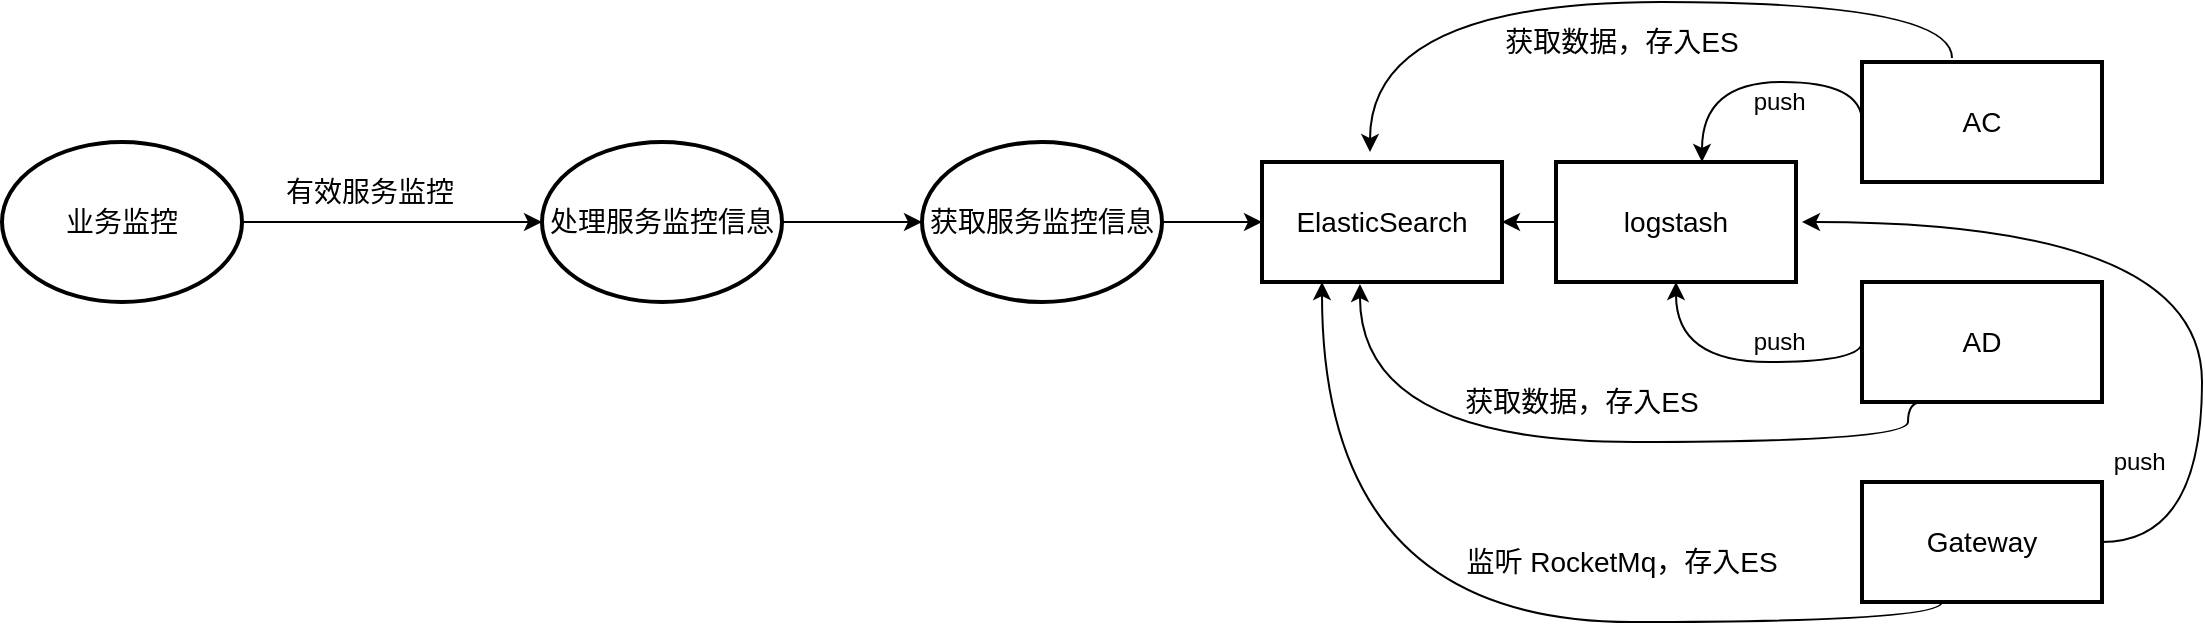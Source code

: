 <mxfile version="14.9.2" type="github" pages="9">
  <diagram id="cSEFxeGXXmmOUUKl-aMe" name="数据流图">
    <mxGraphModel dx="946" dy="557" grid="1" gridSize="10" guides="1" tooltips="1" connect="1" arrows="1" fold="1" page="1" pageScale="1" pageWidth="827" pageHeight="1169" math="0" shadow="0">
      <root>
        <mxCell id="R04zjfQdD5DjgmJXuZyX-0" />
        <mxCell id="R04zjfQdD5DjgmJXuZyX-1" parent="R04zjfQdD5DjgmJXuZyX-0" />
        <mxCell id="Wgti9OWkkSdAXXVhqyfL-29" style="edgeStyle=orthogonalEdgeStyle;curved=1;rounded=0;orthogonalLoop=1;jettySize=auto;html=1;exitX=1;exitY=0.5;exitDx=0;exitDy=0;fontSize=14;" parent="R04zjfQdD5DjgmJXuZyX-1" source="Wgti9OWkkSdAXXVhqyfL-30" target="Wgti9OWkkSdAXXVhqyfL-32" edge="1">
          <mxGeometry relative="1" as="geometry" />
        </mxCell>
        <mxCell id="Wgti9OWkkSdAXXVhqyfL-30" value="业务监控" style="ellipse;whiteSpace=wrap;html=1;rounded=1;strokeWidth=2;fontSize=14;" parent="R04zjfQdD5DjgmJXuZyX-1" vertex="1">
          <mxGeometry x="50" y="400" width="120" height="80" as="geometry" />
        </mxCell>
        <mxCell id="Wgti9OWkkSdAXXVhqyfL-31" value="" style="edgeStyle=orthogonalEdgeStyle;curved=1;rounded=0;orthogonalLoop=1;jettySize=auto;html=1;fontSize=14;" parent="R04zjfQdD5DjgmJXuZyX-1" source="Wgti9OWkkSdAXXVhqyfL-32" target="Wgti9OWkkSdAXXVhqyfL-35" edge="1">
          <mxGeometry relative="1" as="geometry" />
        </mxCell>
        <mxCell id="Wgti9OWkkSdAXXVhqyfL-32" value="处理服务监控信息" style="ellipse;whiteSpace=wrap;html=1;rounded=1;strokeWidth=2;fontSize=14;" parent="R04zjfQdD5DjgmJXuZyX-1" vertex="1">
          <mxGeometry x="320" y="400" width="120" height="80" as="geometry" />
        </mxCell>
        <mxCell id="Wgti9OWkkSdAXXVhqyfL-33" value="&lt;span style=&quot;font-family: &amp;#34;helvetica&amp;#34; ; text-align: center&quot;&gt;有效服务监控&lt;/span&gt;" style="text;whiteSpace=wrap;html=1;fontSize=14;" parent="R04zjfQdD5DjgmJXuZyX-1" vertex="1">
          <mxGeometry x="190" y="410" width="110" height="30" as="geometry" />
        </mxCell>
        <mxCell id="Wgti9OWkkSdAXXVhqyfL-34" value="" style="edgeStyle=orthogonalEdgeStyle;curved=1;rounded=0;orthogonalLoop=1;jettySize=auto;html=1;fontSize=14;" parent="R04zjfQdD5DjgmJXuZyX-1" source="Wgti9OWkkSdAXXVhqyfL-35" edge="1">
          <mxGeometry relative="1" as="geometry">
            <mxPoint x="680" y="440" as="targetPoint" />
          </mxGeometry>
        </mxCell>
        <mxCell id="Wgti9OWkkSdAXXVhqyfL-35" value="获取服务监控信息" style="ellipse;whiteSpace=wrap;html=1;rounded=1;strokeWidth=2;fontSize=14;" parent="R04zjfQdD5DjgmJXuZyX-1" vertex="1">
          <mxGeometry x="510" y="400" width="120" height="80" as="geometry" />
        </mxCell>
        <mxCell id="Wgti9OWkkSdAXXVhqyfL-36" value="" style="edgeStyle=orthogonalEdgeStyle;curved=1;rounded=0;orthogonalLoop=1;jettySize=auto;html=1;fontSize=14;" parent="R04zjfQdD5DjgmJXuZyX-1" source="Wgti9OWkkSdAXXVhqyfL-37" target="Wgti9OWkkSdAXXVhqyfL-42" edge="1">
          <mxGeometry relative="1" as="geometry" />
        </mxCell>
        <mxCell id="Wgti9OWkkSdAXXVhqyfL-37" value="logstash" style="rounded=0;whiteSpace=wrap;html=1;strokeWidth=2;fontSize=14;" parent="R04zjfQdD5DjgmJXuZyX-1" vertex="1">
          <mxGeometry x="827" y="410" width="120" height="60" as="geometry" />
        </mxCell>
        <mxCell id="Wgti9OWkkSdAXXVhqyfL-38" value="" style="edgeStyle=orthogonalEdgeStyle;curved=1;rounded=0;orthogonalLoop=1;jettySize=auto;html=1;fontSize=14;exitX=0;exitY=0.5;exitDx=0;exitDy=0;" parent="R04zjfQdD5DjgmJXuZyX-1" source="Wgti9OWkkSdAXXVhqyfL-40" target="Wgti9OWkkSdAXXVhqyfL-37" edge="1">
          <mxGeometry relative="1" as="geometry">
            <mxPoint x="900" y="390" as="sourcePoint" />
            <Array as="points">
              <mxPoint x="980" y="370" />
              <mxPoint x="900" y="370" />
            </Array>
          </mxGeometry>
        </mxCell>
        <mxCell id="Wgti9OWkkSdAXXVhqyfL-39" value="" style="edgeStyle=orthogonalEdgeStyle;curved=1;rounded=0;orthogonalLoop=1;jettySize=auto;html=1;fontSize=14;exitX=0;exitY=0.5;exitDx=0;exitDy=0;" parent="R04zjfQdD5DjgmJXuZyX-1" source="Wgti9OWkkSdAXXVhqyfL-41" target="Wgti9OWkkSdAXXVhqyfL-37" edge="1">
          <mxGeometry relative="1" as="geometry">
            <mxPoint x="900" y="500" as="sourcePoint" />
            <Array as="points">
              <mxPoint x="980" y="510" />
              <mxPoint x="887" y="510" />
            </Array>
          </mxGeometry>
        </mxCell>
        <mxCell id="Wgti9OWkkSdAXXVhqyfL-40" value="AC" style="rounded=0;whiteSpace=wrap;html=1;strokeWidth=2;fontSize=14;" parent="R04zjfQdD5DjgmJXuZyX-1" vertex="1">
          <mxGeometry x="980" y="360" width="120" height="60" as="geometry" />
        </mxCell>
        <mxCell id="Wgti9OWkkSdAXXVhqyfL-41" value="AD" style="rounded=0;whiteSpace=wrap;html=1;strokeWidth=2;fontSize=14;" parent="R04zjfQdD5DjgmJXuZyX-1" vertex="1">
          <mxGeometry x="980" y="470" width="120" height="60" as="geometry" />
        </mxCell>
        <mxCell id="Wgti9OWkkSdAXXVhqyfL-42" value="ElasticSearch" style="rounded=0;whiteSpace=wrap;html=1;strokeWidth=2;fontSize=14;" parent="R04zjfQdD5DjgmJXuZyX-1" vertex="1">
          <mxGeometry x="680" y="410" width="120" height="60" as="geometry" />
        </mxCell>
        <mxCell id="IaAdtQqHZ92zRWrf88OH-3" value="获取数据，存入ES" style="text;html=1;strokeColor=none;fillColor=none;align=center;verticalAlign=middle;whiteSpace=wrap;rounded=0;fontSize=14;" parent="R04zjfQdD5DjgmJXuZyX-1" vertex="1">
          <mxGeometry x="800" y="340" width="120" height="20" as="geometry" />
        </mxCell>
        <mxCell id="IaAdtQqHZ92zRWrf88OH-4" value="获取数据，存入ES" style="text;html=1;strokeColor=none;fillColor=none;align=center;verticalAlign=middle;whiteSpace=wrap;rounded=0;fontSize=14;" parent="R04zjfQdD5DjgmJXuZyX-1" vertex="1">
          <mxGeometry x="780" y="520" width="120" height="20" as="geometry" />
        </mxCell>
        <mxCell id="7bwOtaKz3ZsIhribUT8e-0" value="Gateway" style="rounded=0;whiteSpace=wrap;html=1;strokeWidth=2;fontSize=14;" vertex="1" parent="R04zjfQdD5DjgmJXuZyX-1">
          <mxGeometry x="980" y="570" width="120" height="60" as="geometry" />
        </mxCell>
        <mxCell id="7bwOtaKz3ZsIhribUT8e-1" value="" style="endArrow=classic;html=1;entryX=0.45;entryY=-0.083;entryDx=0;entryDy=0;entryPerimeter=0;exitX=0.375;exitY=-0.033;exitDx=0;exitDy=0;exitPerimeter=0;edgeStyle=orthogonalEdgeStyle;curved=1;" edge="1" parent="R04zjfQdD5DjgmJXuZyX-1" source="Wgti9OWkkSdAXXVhqyfL-40" target="Wgti9OWkkSdAXXVhqyfL-42">
          <mxGeometry width="50" height="50" relative="1" as="geometry">
            <mxPoint x="1020" y="350" as="sourcePoint" />
            <mxPoint x="800" y="350" as="targetPoint" />
            <Array as="points">
              <mxPoint x="1025" y="330" />
              <mxPoint x="734" y="330" />
            </Array>
          </mxGeometry>
        </mxCell>
        <mxCell id="7bwOtaKz3ZsIhribUT8e-4" value="" style="endArrow=classic;html=1;entryX=0.408;entryY=1.017;entryDx=0;entryDy=0;entryPerimeter=0;edgeStyle=orthogonalEdgeStyle;curved=1;exitX=0.25;exitY=1;exitDx=0;exitDy=0;exitPerimeter=0;" edge="1" parent="R04zjfQdD5DjgmJXuZyX-1" source="Wgti9OWkkSdAXXVhqyfL-41" target="Wgti9OWkkSdAXXVhqyfL-42">
          <mxGeometry width="50" height="50" relative="1" as="geometry">
            <mxPoint x="979" y="530" as="sourcePoint" />
            <mxPoint x="680" y="584.02" as="targetPoint" />
            <Array as="points">
              <mxPoint x="1003" y="530" />
              <mxPoint x="1003" y="550" />
              <mxPoint x="729" y="550" />
            </Array>
          </mxGeometry>
        </mxCell>
        <mxCell id="7bwOtaKz3ZsIhribUT8e-5" value="" style="endArrow=classic;html=1;edgeStyle=orthogonalEdgeStyle;curved=1;entryX=0.25;entryY=1;entryDx=0;entryDy=0;" edge="1" parent="R04zjfQdD5DjgmJXuZyX-1" target="Wgti9OWkkSdAXXVhqyfL-42">
          <mxGeometry width="50" height="50" relative="1" as="geometry">
            <mxPoint x="1020" y="630" as="sourcePoint" />
            <mxPoint x="720" y="480" as="targetPoint" />
            <Array as="points">
              <mxPoint x="1020" y="640" />
              <mxPoint x="710" y="640" />
            </Array>
          </mxGeometry>
        </mxCell>
        <mxCell id="7bwOtaKz3ZsIhribUT8e-8" value="监听 RocketMq，存入ES" style="text;html=1;strokeColor=none;fillColor=none;align=center;verticalAlign=middle;whiteSpace=wrap;rounded=0;fontSize=14;" vertex="1" parent="R04zjfQdD5DjgmJXuZyX-1">
          <mxGeometry x="780" y="600" width="160" height="20" as="geometry" />
        </mxCell>
        <mxCell id="7bwOtaKz3ZsIhribUT8e-10" value="" style="endArrow=classic;html=1;exitX=1;exitY=0.5;exitDx=0;exitDy=0;edgeStyle=orthogonalEdgeStyle;curved=1;" edge="1" parent="R04zjfQdD5DjgmJXuZyX-1" source="7bwOtaKz3ZsIhribUT8e-0">
          <mxGeometry width="50" height="50" relative="1" as="geometry">
            <mxPoint x="1120" y="650" as="sourcePoint" />
            <mxPoint x="950" y="440" as="targetPoint" />
            <Array as="points">
              <mxPoint x="1150" y="600" />
              <mxPoint x="1150" y="440" />
            </Array>
          </mxGeometry>
        </mxCell>
        <mxCell id="7bwOtaKz3ZsIhribUT8e-11" value="push&amp;nbsp;" style="text;html=1;align=center;verticalAlign=middle;resizable=0;points=[];autosize=1;strokeColor=none;" vertex="1" parent="R04zjfQdD5DjgmJXuZyX-1">
          <mxGeometry x="920" y="370" width="40" height="20" as="geometry" />
        </mxCell>
        <mxCell id="7bwOtaKz3ZsIhribUT8e-12" value="push&amp;nbsp;" style="text;html=1;align=center;verticalAlign=middle;resizable=0;points=[];autosize=1;strokeColor=none;" vertex="1" parent="R04zjfQdD5DjgmJXuZyX-1">
          <mxGeometry x="1100" y="550" width="40" height="20" as="geometry" />
        </mxCell>
        <mxCell id="7bwOtaKz3ZsIhribUT8e-13" value="push&amp;nbsp;" style="text;html=1;align=center;verticalAlign=middle;resizable=0;points=[];autosize=1;strokeColor=none;" vertex="1" parent="R04zjfQdD5DjgmJXuZyX-1">
          <mxGeometry x="920" y="490" width="40" height="20" as="geometry" />
        </mxCell>
      </root>
    </mxGraphModel>
  </diagram>
  <diagram id="eMrS-DeY-7uuOFjQtrA0" name="顶级数据流图">
    <mxGraphModel dx="946" dy="557" grid="1" gridSize="10" guides="1" tooltips="1" connect="1" arrows="1" fold="1" page="1" pageScale="1" pageWidth="827" pageHeight="1169" math="0" shadow="0">
      <root>
        <mxCell id="yF16WKR8nN1S3vHbTJDF-0" />
        <mxCell id="yF16WKR8nN1S3vHbTJDF-1" parent="yF16WKR8nN1S3vHbTJDF-0" />
        <mxCell id="yF16WKR8nN1S3vHbTJDF-6" value="" style="edgeStyle=orthogonalEdgeStyle;rounded=0;orthogonalLoop=1;jettySize=auto;html=1;fontSize=14;" parent="yF16WKR8nN1S3vHbTJDF-1" source="yF16WKR8nN1S3vHbTJDF-2" target="yF16WKR8nN1S3vHbTJDF-3" edge="1">
          <mxGeometry relative="1" as="geometry" />
        </mxCell>
        <mxCell id="yF16WKR8nN1S3vHbTJDF-2" value="用户" style="rounded=0;whiteSpace=wrap;html=1;strokeWidth=2;fontSize=14;" parent="yF16WKR8nN1S3vHbTJDF-1" vertex="1">
          <mxGeometry x="120" y="130" width="120" height="60" as="geometry" />
        </mxCell>
        <mxCell id="yF16WKR8nN1S3vHbTJDF-7" value="" style="edgeStyle=orthogonalEdgeStyle;rounded=0;orthogonalLoop=1;jettySize=auto;html=1;fontSize=14;curved=1;exitX=0.817;exitY=0.075;exitDx=0;exitDy=0;exitPerimeter=0;" parent="yF16WKR8nN1S3vHbTJDF-1" source="yF16WKR8nN1S3vHbTJDF-3" edge="1">
          <mxGeometry relative="1" as="geometry">
            <Array as="points">
              <mxPoint x="438" y="40" />
              <mxPoint x="590" y="40" />
              <mxPoint x="590" y="48" />
            </Array>
            <mxPoint x="630" y="48" as="targetPoint" />
          </mxGeometry>
        </mxCell>
        <mxCell id="yF16WKR8nN1S3vHbTJDF-3" value="管理门户" style="ellipse;whiteSpace=wrap;html=1;rounded=1;strokeWidth=2;fontSize=14;" parent="yF16WKR8nN1S3vHbTJDF-1" vertex="1">
          <mxGeometry x="340" y="120" width="120" height="80" as="geometry" />
        </mxCell>
        <mxCell id="yF16WKR8nN1S3vHbTJDF-4" value="AD" style="rounded=0;whiteSpace=wrap;html=1;strokeWidth=2;fontSize=14;" parent="yF16WKR8nN1S3vHbTJDF-1" vertex="1">
          <mxGeometry x="630" y="30" width="150" height="70" as="geometry" />
        </mxCell>
        <mxCell id="yF16WKR8nN1S3vHbTJDF-5" value="AC" style="rounded=0;whiteSpace=wrap;html=1;strokeWidth=2;fontSize=14;" parent="yF16WKR8nN1S3vHbTJDF-1" vertex="1">
          <mxGeometry x="630" y="140" width="150" height="70" as="geometry" />
        </mxCell>
        <mxCell id="yF16WKR8nN1S3vHbTJDF-8" value="" style="edgeStyle=orthogonalEdgeStyle;rounded=0;orthogonalLoop=1;jettySize=auto;html=1;fontSize=14;curved=1;exitX=0.975;exitY=0.7;exitDx=0;exitDy=0;exitPerimeter=0;entryX=0;entryY=0.5;entryDx=0;entryDy=0;" parent="yF16WKR8nN1S3vHbTJDF-1" source="yF16WKR8nN1S3vHbTJDF-3" target="yF16WKR8nN1S3vHbTJDF-5" edge="1">
          <mxGeometry relative="1" as="geometry">
            <mxPoint x="480.04" y="190" as="sourcePoint" />
            <mxPoint x="582" y="164" as="targetPoint" />
            <Array as="points">
              <mxPoint x="457" y="180" />
            </Array>
          </mxGeometry>
        </mxCell>
        <mxCell id="yF16WKR8nN1S3vHbTJDF-10" value="" style="edgeStyle=orthogonalEdgeStyle;rounded=0;orthogonalLoop=1;jettySize=auto;html=1;fontSize=14;curved=1;entryX=0.808;entryY=0.038;entryDx=0;entryDy=0;entryPerimeter=0;exitX=0;exitY=0.25;exitDx=0;exitDy=0;" parent="yF16WKR8nN1S3vHbTJDF-1" source="yF16WKR8nN1S3vHbTJDF-4" target="yF16WKR8nN1S3vHbTJDF-3" edge="1">
          <mxGeometry relative="1" as="geometry">
            <mxPoint x="609" y="70" as="sourcePoint" />
            <mxPoint x="460" y="140" as="targetPoint" />
            <Array as="points">
              <mxPoint x="630" y="55" />
              <mxPoint x="610" y="55" />
              <mxPoint x="610" y="90" />
              <mxPoint x="470" y="90" />
              <mxPoint x="470" y="123" />
            </Array>
          </mxGeometry>
        </mxCell>
        <mxCell id="yF16WKR8nN1S3vHbTJDF-11" value="" style="edgeStyle=orthogonalEdgeStyle;rounded=0;orthogonalLoop=1;jettySize=auto;html=1;fontSize=14;curved=1;exitX=0;exitY=0.25;exitDx=0;exitDy=0;entryX=0.975;entryY=0.675;entryDx=0;entryDy=0;entryPerimeter=0;" parent="yF16WKR8nN1S3vHbTJDF-1" source="yF16WKR8nN1S3vHbTJDF-5" target="yF16WKR8nN1S3vHbTJDF-3" edge="1">
          <mxGeometry relative="1" as="geometry">
            <mxPoint x="540" y="210" as="sourcePoint" />
            <mxPoint x="450" y="185" as="targetPoint" />
            <Array as="points">
              <mxPoint x="610" y="140" />
              <mxPoint x="457" y="140" />
            </Array>
          </mxGeometry>
        </mxCell>
        <mxCell id="yF16WKR8nN1S3vHbTJDF-12" value="服务管理" style="text;html=1;strokeColor=none;fillColor=none;align=center;verticalAlign=middle;whiteSpace=wrap;rounded=0;fontSize=14;" parent="yF16WKR8nN1S3vHbTJDF-1" vertex="1">
          <mxGeometry x="260" y="130" width="60" height="20" as="geometry" />
        </mxCell>
        <mxCell id="yF16WKR8nN1S3vHbTJDF-13" value="主动获取" style="text;html=1;strokeColor=none;fillColor=none;align=center;verticalAlign=middle;whiteSpace=wrap;rounded=0;fontSize=14;" parent="yF16WKR8nN1S3vHbTJDF-1" vertex="1">
          <mxGeometry x="480" y="60" width="60" height="20" as="geometry" />
        </mxCell>
        <mxCell id="yF16WKR8nN1S3vHbTJDF-14" value="节点管理" style="text;html=1;strokeColor=none;fillColor=none;align=center;verticalAlign=middle;whiteSpace=wrap;rounded=0;fontSize=14;" parent="yF16WKR8nN1S3vHbTJDF-1" vertex="1">
          <mxGeometry x="260" y="170" width="60" height="20" as="geometry" />
        </mxCell>
        <mxCell id="yF16WKR8nN1S3vHbTJDF-15" value="主动获取" style="text;html=1;strokeColor=none;fillColor=none;align=center;verticalAlign=middle;whiteSpace=wrap;rounded=0;fontSize=14;" parent="yF16WKR8nN1S3vHbTJDF-1" vertex="1">
          <mxGeometry x="490" y="240" width="60" height="20" as="geometry" />
        </mxCell>
        <mxCell id="yF16WKR8nN1S3vHbTJDF-16" value="数据推送" style="text;html=1;strokeColor=none;fillColor=none;align=center;verticalAlign=middle;whiteSpace=wrap;rounded=0;fontSize=14;" parent="yF16WKR8nN1S3vHbTJDF-1" vertex="1">
          <mxGeometry x="510" y="190" width="60" height="20" as="geometry" />
        </mxCell>
        <mxCell id="yF16WKR8nN1S3vHbTJDF-17" value="数据推送" style="text;html=1;strokeColor=none;fillColor=none;align=center;verticalAlign=middle;whiteSpace=wrap;rounded=0;fontSize=14;" parent="yF16WKR8nN1S3vHbTJDF-1" vertex="1">
          <mxGeometry x="480" y="100" width="60" height="20" as="geometry" />
        </mxCell>
        <mxCell id="s81WZKh45MWlIiao6Err-0" value="Gateway" style="rounded=0;whiteSpace=wrap;html=1;strokeWidth=2;fontSize=14;" vertex="1" parent="yF16WKR8nN1S3vHbTJDF-1">
          <mxGeometry x="630" y="270" width="150" height="70" as="geometry" />
        </mxCell>
        <mxCell id="s81WZKh45MWlIiao6Err-1" value="" style="edgeStyle=orthogonalEdgeStyle;rounded=0;orthogonalLoop=1;jettySize=auto;html=1;fontSize=14;curved=1;entryX=0.708;entryY=0.938;entryDx=0;entryDy=0;entryPerimeter=0;exitX=0;exitY=0.25;exitDx=0;exitDy=0;" edge="1" parent="yF16WKR8nN1S3vHbTJDF-1" source="s81WZKh45MWlIiao6Err-0" target="yF16WKR8nN1S3vHbTJDF-3">
          <mxGeometry relative="1" as="geometry">
            <mxPoint x="550" y="290" as="sourcePoint" />
            <mxPoint x="467" y="184" as="targetPoint" />
            <Array as="points">
              <mxPoint x="610" y="290" />
              <mxPoint x="590" y="290" />
              <mxPoint x="590" y="230" />
              <mxPoint x="480" y="230" />
              <mxPoint x="480" y="195" />
            </Array>
          </mxGeometry>
        </mxCell>
        <mxCell id="s81WZKh45MWlIiao6Err-2" value="" style="edgeStyle=orthogonalEdgeStyle;rounded=0;orthogonalLoop=1;jettySize=auto;html=1;fontSize=14;curved=1;exitX=0.708;exitY=0.95;exitDx=0;exitDy=0;exitPerimeter=0;entryX=0;entryY=0.25;entryDx=0;entryDy=0;" edge="1" parent="yF16WKR8nN1S3vHbTJDF-1" source="yF16WKR8nN1S3vHbTJDF-3" target="s81WZKh45MWlIiao6Err-0">
          <mxGeometry relative="1" as="geometry">
            <mxPoint x="467" y="186" as="sourcePoint" />
            <mxPoint x="600" y="300" as="targetPoint" />
            <Array as="points">
              <mxPoint x="450" y="196" />
              <mxPoint x="450" y="320" />
              <mxPoint x="610" y="320" />
              <mxPoint x="610" y="288" />
            </Array>
          </mxGeometry>
        </mxCell>
        <mxCell id="s81WZKh45MWlIiao6Err-5" value="主动获取" style="text;html=1;strokeColor=none;fillColor=none;align=center;verticalAlign=middle;whiteSpace=wrap;rounded=0;fontSize=14;" vertex="1" parent="yF16WKR8nN1S3vHbTJDF-1">
          <mxGeometry x="500" y="140" width="60" height="20" as="geometry" />
        </mxCell>
        <mxCell id="s81WZKh45MWlIiao6Err-7" value="数据推送" style="text;html=1;strokeColor=none;fillColor=none;align=center;verticalAlign=middle;whiteSpace=wrap;rounded=0;fontSize=14;" vertex="1" parent="yF16WKR8nN1S3vHbTJDF-1">
          <mxGeometry x="480" y="290" width="60" height="20" as="geometry" />
        </mxCell>
      </root>
    </mxGraphModel>
  </diagram>
  <diagram id="9j3WiW2tntDQsGQV9yQh" name="流程图">
    <mxGraphModel dx="1773" dy="557" grid="1" gridSize="10" guides="1" tooltips="1" connect="1" arrows="1" fold="1" page="1" pageScale="1" pageWidth="827" pageHeight="1169" math="0" shadow="0">
      <root>
        <mxCell id="33wFV_siIlDDqnJVsukn-0" />
        <mxCell id="33wFV_siIlDDqnJVsukn-1" parent="33wFV_siIlDDqnJVsukn-0" />
        <mxCell id="33wFV_siIlDDqnJVsukn-2" value="Actor" style="shape=umlActor;verticalLabelPosition=bottom;verticalAlign=top;html=1;outlineConnect=0;rounded=1;strokeWidth=2;fontSize=14;" parent="33wFV_siIlDDqnJVsukn-1" vertex="1">
          <mxGeometry x="-100" y="140" width="30" height="60" as="geometry" />
        </mxCell>
        <mxCell id="33wFV_siIlDDqnJVsukn-3" value="taxation-web" style="rounded=1;whiteSpace=wrap;html=1;strokeWidth=2;fontSize=14;fontStyle=1;fillColor=#ffcccc;strokeColor=#36393d;" parent="33wFV_siIlDDqnJVsukn-1" vertex="1">
          <mxGeometry x="290" y="280" width="290" height="60" as="geometry" />
        </mxCell>
        <mxCell id="ZoCl2-59HxsitXmkcNDd-0" value="浏览器" style="rounded=1;whiteSpace=wrap;html=1;dashed=1;strokeWidth=2;fontSize=14;gradientColor=#97d077;fillColor=#d5e8d4;strokeColor=#82b366;" parent="33wFV_siIlDDqnJVsukn-1" vertex="1">
          <mxGeometry x="20" y="130" width="210" height="120" as="geometry" />
        </mxCell>
        <mxCell id="ZoCl2-59HxsitXmkcNDd-4" value="taxation-persistent" style="rounded=1;whiteSpace=wrap;html=1;strokeWidth=2;fontSize=14;fontStyle=1;fillColor=#b1ddf0;strokeColor=#10739e;" parent="33wFV_siIlDDqnJVsukn-1" vertex="1">
          <mxGeometry x="350" y="487.5" width="280" height="115" as="geometry" />
        </mxCell>
        <mxCell id="C4J7dKm5N7MCKloRiUY7-0" value="" style="edgeStyle=orthogonalEdgeStyle;rounded=0;orthogonalLoop=1;jettySize=auto;html=1;fontSize=14;" parent="33wFV_siIlDDqnJVsukn-1" source="ZoCl2-59HxsitXmkcNDd-5" target="ZoCl2-59HxsitXmkcNDd-4" edge="1">
          <mxGeometry relative="1" as="geometry">
            <Array as="points">
              <mxPoint x="330" y="550" />
              <mxPoint x="330" y="550" />
            </Array>
          </mxGeometry>
        </mxCell>
        <mxCell id="ZoCl2-59HxsitXmkcNDd-5" value="taxation-core" style="rounded=1;whiteSpace=wrap;html=1;strokeWidth=2;fontSize=14;fontStyle=1;fillColor=#bac8d3;strokeColor=#23445d;" parent="33wFV_siIlDDqnJVsukn-1" vertex="1">
          <mxGeometry y="500" width="270" height="100" as="geometry" />
        </mxCell>
        <mxCell id="ZoCl2-59HxsitXmkcNDd-6" value="AD、AC&amp;nbsp;" style="rounded=1;whiteSpace=wrap;html=1;strokeWidth=2;fontSize=14;fontStyle=1;fillColor=#1ba1e2;strokeColor=#006EAF;fontColor=#ffffff;" parent="33wFV_siIlDDqnJVsukn-1" vertex="1">
          <mxGeometry y="690" width="660" height="40" as="geometry" />
        </mxCell>
        <mxCell id="ZoCl2-59HxsitXmkcNDd-7" value="" style="endArrow=classic;html=1;fontSize=14;entryX=0.452;entryY=1.017;entryDx=0;entryDy=0;entryPerimeter=0;" parent="33wFV_siIlDDqnJVsukn-1" target="ZoCl2-59HxsitXmkcNDd-4" edge="1">
          <mxGeometry width="50" height="50" relative="1" as="geometry">
            <mxPoint x="477" y="690" as="sourcePoint" />
            <mxPoint x="649" y="440" as="targetPoint" />
          </mxGeometry>
        </mxCell>
        <mxCell id="ZoCl2-59HxsitXmkcNDd-9" value="" style="endArrow=classic;html=1;fontSize=14;" parent="33wFV_siIlDDqnJVsukn-1" edge="1">
          <mxGeometry width="50" height="50" relative="1" as="geometry">
            <mxPoint x="-56" y="170" as="sourcePoint" />
            <mxPoint x="20" y="169.5" as="targetPoint" />
            <Array as="points" />
          </mxGeometry>
        </mxCell>
        <mxCell id="ZoCl2-59HxsitXmkcNDd-10" value="" style="endArrow=classic;html=1;fontSize=14;exitX=1;exitY=0.25;exitDx=0;exitDy=0;" parent="33wFV_siIlDDqnJVsukn-1" source="ZoCl2-59HxsitXmkcNDd-1" edge="1">
          <mxGeometry width="50" height="50" relative="1" as="geometry">
            <mxPoint x="300" y="164.5" as="sourcePoint" />
            <mxPoint x="410" y="165" as="targetPoint" />
            <Array as="points" />
          </mxGeometry>
        </mxCell>
        <mxCell id="SOhn2dRToNKl8OHGv_W9-24" style="edgeStyle=orthogonalEdgeStyle;rounded=0;orthogonalLoop=1;jettySize=auto;html=1;exitX=0;exitY=0.75;exitDx=0;exitDy=0;entryX=1;entryY=0.5;entryDx=0;entryDy=0;fontSize=14;" parent="33wFV_siIlDDqnJVsukn-1" source="ZoCl2-59HxsitXmkcNDd-1" target="ZoCl2-59HxsitXmkcNDd-0" edge="1">
          <mxGeometry relative="1" as="geometry">
            <Array as="points">
              <mxPoint x="300" y="190" />
            </Array>
          </mxGeometry>
        </mxCell>
        <mxCell id="ZoCl2-59HxsitXmkcNDd-1" value="前端" style="rounded=1;whiteSpace=wrap;html=1;dashed=1;strokeWidth=2;fontSize=14;gradientColor=#7ea6e0;fillColor=#dae8fc;strokeColor=#6c8ebf;" parent="33wFV_siIlDDqnJVsukn-1" vertex="1">
          <mxGeometry x="300" y="140" width="290" height="60" as="geometry" />
        </mxCell>
        <mxCell id="ZoCl2-59HxsitXmkcNDd-11" value="" style="endArrow=classic;html=1;fontSize=14;exitX=1;exitY=0.25;exitDx=0;exitDy=0;entryX=-0.007;entryY=0.367;entryDx=0;entryDy=0;entryPerimeter=0;" parent="33wFV_siIlDDqnJVsukn-1" source="ZoCl2-59HxsitXmkcNDd-0" target="ZoCl2-59HxsitXmkcNDd-1" edge="1">
          <mxGeometry width="50" height="50" relative="1" as="geometry">
            <mxPoint x="230" y="170" as="sourcePoint" />
            <mxPoint x="410" y="165" as="targetPoint" />
            <Array as="points">
              <mxPoint x="240" y="162" />
            </Array>
          </mxGeometry>
        </mxCell>
        <mxCell id="ZoCl2-59HxsitXmkcNDd-12" value="" style="html=1;shadow=0;dashed=0;align=center;verticalAlign=middle;shape=mxgraph.arrows2.arrow;dy=0.6;dx=40;direction=south;notch=0;rounded=1;strokeWidth=2;fontSize=14;" parent="33wFV_siIlDDqnJVsukn-1" vertex="1">
          <mxGeometry x="410" y="200" width="30" height="80" as="geometry" />
        </mxCell>
        <mxCell id="SOhn2dRToNKl8OHGv_W9-2" value="" style="endArrow=classic;html=1;fontSize=14;exitX=0.469;exitY=1.033;exitDx=0;exitDy=0;exitPerimeter=0;" parent="33wFV_siIlDDqnJVsukn-1" source="33wFV_siIlDDqnJVsukn-3" edge="1">
          <mxGeometry width="50" height="50" relative="1" as="geometry">
            <mxPoint x="433.98" y="351.98" as="sourcePoint" />
            <mxPoint x="426" y="486" as="targetPoint" />
          </mxGeometry>
        </mxCell>
        <mxCell id="SOhn2dRToNKl8OHGv_W9-3" value="" style="endArrow=classic;html=1;fontSize=14;" parent="33wFV_siIlDDqnJVsukn-1" edge="1">
          <mxGeometry width="50" height="50" relative="1" as="geometry">
            <mxPoint x="160" y="600" as="sourcePoint" />
            <mxPoint x="160" y="690" as="targetPoint" />
          </mxGeometry>
        </mxCell>
        <mxCell id="SOhn2dRToNKl8OHGv_W9-5" value="1" style="text;html=1;align=center;verticalAlign=middle;resizable=0;points=[];autosize=1;fontSize=14;" parent="33wFV_siIlDDqnJVsukn-1" vertex="1">
          <mxGeometry x="-40" y="140" width="20" height="20" as="geometry" />
        </mxCell>
        <mxCell id="SOhn2dRToNKl8OHGv_W9-6" value="2" style="text;html=1;align=center;verticalAlign=middle;resizable=0;points=[];autosize=1;fontSize=14;" parent="33wFV_siIlDDqnJVsukn-1" vertex="1">
          <mxGeometry x="260" y="140" width="20" height="20" as="geometry" />
        </mxCell>
        <mxCell id="SOhn2dRToNKl8OHGv_W9-7" value="3" style="text;html=1;align=center;verticalAlign=middle;resizable=0;points=[];autosize=1;fontSize=14;" parent="33wFV_siIlDDqnJVsukn-1" vertex="1">
          <mxGeometry x="435" y="220" width="20" height="20" as="geometry" />
        </mxCell>
        <mxCell id="SOhn2dRToNKl8OHGv_W9-21" value="" style="shape=flexArrow;endArrow=classic;html=1;fontSize=14;entryX=0.61;entryY=0.983;entryDx=0;entryDy=0;entryPerimeter=0;exitX=0.648;exitY=-0.05;exitDx=0;exitDy=0;exitPerimeter=0;" parent="33wFV_siIlDDqnJVsukn-1" source="33wFV_siIlDDqnJVsukn-3" target="ZoCl2-59HxsitXmkcNDd-1" edge="1">
          <mxGeometry width="50" height="50" relative="1" as="geometry">
            <mxPoint x="478" y="275" as="sourcePoint" />
            <mxPoint x="478" y="205" as="targetPoint" />
          </mxGeometry>
        </mxCell>
        <mxCell id="SOhn2dRToNKl8OHGv_W9-22" value="6" style="text;html=1;align=center;verticalAlign=middle;resizable=0;points=[];autosize=1;fontSize=14;" parent="33wFV_siIlDDqnJVsukn-1" vertex="1">
          <mxGeometry x="480" y="230" width="20" height="20" as="geometry" />
        </mxCell>
        <mxCell id="SOhn2dRToNKl8OHGv_W9-23" value="主动推送" style="text;html=1;strokeColor=none;fillColor=none;align=center;verticalAlign=middle;whiteSpace=wrap;rounded=0;dashed=1;fontSize=14;" parent="33wFV_siIlDDqnJVsukn-1" vertex="1">
          <mxGeometry x="490" y="630" width="80" height="30" as="geometry" />
        </mxCell>
        <mxCell id="SOhn2dRToNKl8OHGv_W9-25" value="7" style="text;html=1;align=center;verticalAlign=middle;resizable=0;points=[];autosize=1;fontSize=14;" parent="33wFV_siIlDDqnJVsukn-1" vertex="1">
          <mxGeometry x="260" y="170" width="20" height="20" as="geometry" />
        </mxCell>
        <mxCell id="SOhn2dRToNKl8OHGv_W9-27" value="8" style="text;html=1;align=center;verticalAlign=middle;resizable=0;points=[];autosize=1;fontSize=14;" parent="33wFV_siIlDDqnJVsukn-1" vertex="1">
          <mxGeometry x="-40" y="170" width="20" height="20" as="geometry" />
        </mxCell>
        <mxCell id="SOhn2dRToNKl8OHGv_W9-28" style="edgeStyle=orthogonalEdgeStyle;rounded=0;orthogonalLoop=1;jettySize=auto;html=1;exitX=0;exitY=0.75;exitDx=0;exitDy=0;entryX=1;entryY=0.5;entryDx=0;entryDy=0;fontSize=14;" parent="33wFV_siIlDDqnJVsukn-1" edge="1">
          <mxGeometry relative="1" as="geometry">
            <mxPoint x="10" y="190" as="sourcePoint" />
            <mxPoint x="-60" y="195" as="targetPoint" />
            <Array as="points">
              <mxPoint x="20" y="190" />
              <mxPoint x="20" y="195" />
            </Array>
          </mxGeometry>
        </mxCell>
        <mxCell id="SOhn2dRToNKl8OHGv_W9-29" value="4" style="text;html=1;align=center;verticalAlign=middle;resizable=0;points=[];autosize=1;fontSize=14;" parent="33wFV_siIlDDqnJVsukn-1" vertex="1">
          <mxGeometry x="404" y="390" width="20" height="20" as="geometry" />
        </mxCell>
        <mxCell id="SOhn2dRToNKl8OHGv_W9-30" value="" style="endArrow=classic;html=1;fontSize=14;exitX=0.421;exitY=-0.007;exitDx=0;exitDy=0;exitPerimeter=0;entryX=0.597;entryY=1;entryDx=0;entryDy=0;entryPerimeter=0;" parent="33wFV_siIlDDqnJVsukn-1" source="ZoCl2-59HxsitXmkcNDd-4" target="33wFV_siIlDDqnJVsukn-3" edge="1">
          <mxGeometry width="50" height="50" relative="1" as="geometry">
            <mxPoint x="290.89" y="467.25" as="sourcePoint" />
            <mxPoint x="420" y="354" as="targetPoint" />
          </mxGeometry>
        </mxCell>
        <mxCell id="SOhn2dRToNKl8OHGv_W9-31" value="5" style="text;html=1;align=center;verticalAlign=middle;resizable=0;points=[];autosize=1;fontSize=14;" parent="33wFV_siIlDDqnJVsukn-1" vertex="1">
          <mxGeometry x="480" y="390" width="20" height="20" as="geometry" />
        </mxCell>
      </root>
    </mxGraphModel>
  </diagram>
  <diagram id="NOqMh7QFwqdfaIvMZi-M" name="UML类图">
    <mxGraphModel dx="1015" dy="557" grid="1" gridSize="10" guides="1" tooltips="1" connect="1" arrows="1" fold="1" page="1" pageScale="1" pageWidth="827" pageHeight="1169" math="0" shadow="0">
      <root>
        <mxCell id="o4azYXf0G7o6UYjt4D82-0" />
        <mxCell id="o4azYXf0G7o6UYjt4D82-1" parent="o4azYXf0G7o6UYjt4D82-0" />
        <mxCell id="42DRpwNzn1feBbBqhpeC-6" value="ServiceMonitor" style="swimlane;fontStyle=0;childLayout=stackLayout;horizontal=1;startSize=26;fillColor=none;horizontalStack=0;resizeParent=1;resizeParentMax=0;resizeLast=0;collapsible=1;marginBottom=0;rounded=1;strokeWidth=2;fontSize=14;" vertex="1" parent="o4azYXf0G7o6UYjt4D82-1">
          <mxGeometry x="596" y="170" width="140" height="104" as="geometry" />
        </mxCell>
        <mxCell id="42DRpwNzn1feBbBqhpeC-7" value="+ id: int" style="text;strokeColor=none;fillColor=none;align=left;verticalAlign=top;spacingLeft=4;spacingRight=4;overflow=hidden;rotatable=0;points=[[0,0.5],[1,0.5]];portConstraint=eastwest;" vertex="1" parent="42DRpwNzn1feBbBqhpeC-6">
          <mxGeometry y="26" width="140" height="26" as="geometry" />
        </mxCell>
        <mxCell id="42DRpwNzn1feBbBqhpeC-8" value="+ name: string" style="text;strokeColor=none;fillColor=none;align=left;verticalAlign=top;spacingLeft=4;spacingRight=4;overflow=hidden;rotatable=0;points=[[0,0.5],[1,0.5]];portConstraint=eastwest;" vertex="1" parent="42DRpwNzn1feBbBqhpeC-6">
          <mxGeometry y="52" width="140" height="26" as="geometry" />
        </mxCell>
        <mxCell id="42DRpwNzn1feBbBqhpeC-9" value="+ app_id: int" style="text;strokeColor=none;fillColor=none;align=left;verticalAlign=top;spacingLeft=4;spacingRight=4;overflow=hidden;rotatable=0;points=[[0,0.5],[1,0.5]];portConstraint=eastwest;" vertex="1" parent="42DRpwNzn1feBbBqhpeC-6">
          <mxGeometry y="78" width="140" height="26" as="geometry" />
        </mxCell>
        <mxCell id="42DRpwNzn1feBbBqhpeC-16" value="AdMonitor" style="swimlane;fontStyle=0;childLayout=stackLayout;horizontal=1;startSize=26;fillColor=none;horizontalStack=0;resizeParent=1;resizeParentMax=0;resizeLast=0;collapsible=1;marginBottom=0;rounded=1;strokeWidth=2;fontSize=14;" vertex="1" parent="o4azYXf0G7o6UYjt4D82-1">
          <mxGeometry x="596" y="320" width="140" height="104" as="geometry" />
        </mxCell>
        <mxCell id="42DRpwNzn1feBbBqhpeC-17" value="+ id: int" style="text;strokeColor=none;fillColor=none;align=left;verticalAlign=top;spacingLeft=4;spacingRight=4;overflow=hidden;rotatable=0;points=[[0,0.5],[1,0.5]];portConstraint=eastwest;" vertex="1" parent="42DRpwNzn1feBbBqhpeC-16">
          <mxGeometry y="26" width="140" height="26" as="geometry" />
        </mxCell>
        <mxCell id="42DRpwNzn1feBbBqhpeC-18" value="+ name: string" style="text;strokeColor=none;fillColor=none;align=left;verticalAlign=top;spacingLeft=4;spacingRight=4;overflow=hidden;rotatable=0;points=[[0,0.5],[1,0.5]];portConstraint=eastwest;" vertex="1" parent="42DRpwNzn1feBbBqhpeC-16">
          <mxGeometry y="52" width="140" height="26" as="geometry" />
        </mxCell>
        <mxCell id="42DRpwNzn1feBbBqhpeC-19" value="+ area_node_id: int" style="text;strokeColor=none;fillColor=none;align=left;verticalAlign=top;spacingLeft=4;spacingRight=4;overflow=hidden;rotatable=0;points=[[0,0.5],[1,0.5]];portConstraint=eastwest;" vertex="1" parent="42DRpwNzn1feBbBqhpeC-16">
          <mxGeometry y="78" width="140" height="26" as="geometry" />
        </mxCell>
        <mxCell id="42DRpwNzn1feBbBqhpeC-20" value="AcMonitor" style="swimlane;fontStyle=0;childLayout=stackLayout;horizontal=1;startSize=26;fillColor=none;horizontalStack=0;resizeParent=1;resizeParentMax=0;resizeLast=0;collapsible=1;marginBottom=0;rounded=1;strokeWidth=2;fontSize=14;" vertex="1" parent="o4azYXf0G7o6UYjt4D82-1">
          <mxGeometry x="596" y="470" width="140" height="104" as="geometry" />
        </mxCell>
        <mxCell id="42DRpwNzn1feBbBqhpeC-21" value="+ id: int" style="text;strokeColor=none;fillColor=none;align=left;verticalAlign=top;spacingLeft=4;spacingRight=4;overflow=hidden;rotatable=0;points=[[0,0.5],[1,0.5]];portConstraint=eastwest;" vertex="1" parent="42DRpwNzn1feBbBqhpeC-20">
          <mxGeometry y="26" width="140" height="26" as="geometry" />
        </mxCell>
        <mxCell id="42DRpwNzn1feBbBqhpeC-22" value="+ name: string" style="text;strokeColor=none;fillColor=none;align=left;verticalAlign=top;spacingLeft=4;spacingRight=4;overflow=hidden;rotatable=0;points=[[0,0.5],[1,0.5]];portConstraint=eastwest;" vertex="1" parent="42DRpwNzn1feBbBqhpeC-20">
          <mxGeometry y="52" width="140" height="26" as="geometry" />
        </mxCell>
        <mxCell id="42DRpwNzn1feBbBqhpeC-23" value="+area_node_id: int" style="text;strokeColor=none;fillColor=none;align=left;verticalAlign=top;spacingLeft=4;spacingRight=4;overflow=hidden;rotatable=0;points=[[0,0.5],[1,0.5]];portConstraint=eastwest;" vertex="1" parent="42DRpwNzn1feBbBqhpeC-20">
          <mxGeometry y="78" width="140" height="26" as="geometry" />
        </mxCell>
        <mxCell id="pieyQZC6VKJ-tIEe8zpg-0" value="«interface»&lt;br&gt;&lt;b&gt;AdService&lt;/b&gt;" style="html=1;rounded=1;strokeWidth=2;fontSize=14;" vertex="1" parent="o4azYXf0G7o6UYjt4D82-1">
          <mxGeometry x="400" y="290" width="110" height="50" as="geometry" />
        </mxCell>
        <mxCell id="pieyQZC6VKJ-tIEe8zpg-1" value="«interface»&lt;br&gt;&lt;b&gt;AcService&lt;/b&gt;" style="html=1;rounded=1;strokeWidth=2;fontSize=14;" vertex="1" parent="o4azYXf0G7o6UYjt4D82-1">
          <mxGeometry x="400" y="390" width="110" height="50" as="geometry" />
        </mxCell>
        <mxCell id="pieyQZC6VKJ-tIEe8zpg-2" value="RetriveDataSchedule" style="swimlane;fontStyle=1;align=center;verticalAlign=top;childLayout=stackLayout;horizontal=1;startSize=26;horizontalStack=0;resizeParent=1;resizeParentMax=0;resizeLast=0;collapsible=1;marginBottom=0;rounded=1;strokeWidth=2;fontSize=14;" vertex="1" parent="o4azYXf0G7o6UYjt4D82-1">
          <mxGeometry x="80" y="300" width="160" height="126" as="geometry" />
        </mxCell>
        <mxCell id="pieyQZC6VKJ-tIEe8zpg-3" value="+ adService: AdService" style="text;strokeColor=none;fillColor=none;align=left;verticalAlign=top;spacingLeft=4;spacingRight=4;overflow=hidden;rotatable=0;points=[[0,0.5],[1,0.5]];portConstraint=eastwest;" vertex="1" parent="pieyQZC6VKJ-tIEe8zpg-2">
          <mxGeometry y="26" width="160" height="26" as="geometry" />
        </mxCell>
        <mxCell id="pieyQZC6VKJ-tIEe8zpg-10" value="+ acService: AcService" style="text;strokeColor=none;fillColor=none;align=left;verticalAlign=top;spacingLeft=4;spacingRight=4;overflow=hidden;rotatable=0;points=[[0,0.5],[1,0.5]];portConstraint=eastwest;" vertex="1" parent="pieyQZC6VKJ-tIEe8zpg-2">
          <mxGeometry y="52" width="160" height="26" as="geometry" />
        </mxCell>
        <mxCell id="pieyQZC6VKJ-tIEe8zpg-4" value="" style="line;strokeWidth=1;fillColor=none;align=left;verticalAlign=middle;spacingTop=-1;spacingLeft=3;spacingRight=3;rotatable=0;labelPosition=right;points=[];portConstraint=eastwest;" vertex="1" parent="pieyQZC6VKJ-tIEe8zpg-2">
          <mxGeometry y="78" width="160" height="8" as="geometry" />
        </mxCell>
        <mxCell id="pieyQZC6VKJ-tIEe8zpg-5" value="+ handler(): void" style="text;strokeColor=none;fillColor=none;align=left;verticalAlign=top;spacingLeft=4;spacingRight=4;overflow=hidden;rotatable=0;points=[[0,0.5],[1,0.5]];portConstraint=eastwest;" vertex="1" parent="pieyQZC6VKJ-tIEe8zpg-2">
          <mxGeometry y="86" width="160" height="40" as="geometry" />
        </mxCell>
        <mxCell id="pieyQZC6VKJ-tIEe8zpg-12" value="1" style="endArrow=open;html=1;endSize=12;startArrow=diamondThin;startSize=14;startFill=0;edgeStyle=orthogonalEdgeStyle;align=left;verticalAlign=bottom;fontSize=14;" edge="1" parent="o4azYXf0G7o6UYjt4D82-1">
          <mxGeometry x="-1" y="3" relative="1" as="geometry">
            <mxPoint x="240" y="314.5" as="sourcePoint" />
            <mxPoint x="400" y="314.5" as="targetPoint" />
          </mxGeometry>
        </mxCell>
        <mxCell id="pieyQZC6VKJ-tIEe8zpg-13" value="1" style="endArrow=open;html=1;endSize=12;startArrow=diamondThin;startSize=14;startFill=0;edgeStyle=orthogonalEdgeStyle;align=left;verticalAlign=bottom;fontSize=14;" edge="1" parent="o4azYXf0G7o6UYjt4D82-1">
          <mxGeometry x="-1" y="3" relative="1" as="geometry">
            <mxPoint x="240" y="410" as="sourcePoint" />
            <mxPoint x="400" y="410" as="targetPoint" />
          </mxGeometry>
        </mxCell>
        <mxCell id="pieyQZC6VKJ-tIEe8zpg-14" value="Use" style="endArrow=open;endSize=12;dashed=1;html=1;fontSize=14;edgeStyle=orthogonalEdgeStyle;" edge="1" parent="o4azYXf0G7o6UYjt4D82-1">
          <mxGeometry width="160" relative="1" as="geometry">
            <mxPoint x="480" y="290" as="sourcePoint" />
            <mxPoint x="590" y="230" as="targetPoint" />
            <Array as="points">
              <mxPoint x="480" y="290" />
              <mxPoint x="480" y="230" />
            </Array>
          </mxGeometry>
        </mxCell>
        <mxCell id="pieyQZC6VKJ-tIEe8zpg-15" value="Use" style="endArrow=open;endSize=12;dashed=1;html=1;fontSize=14;edgeStyle=orthogonalEdgeStyle;" edge="1" parent="o4azYXf0G7o6UYjt4D82-1">
          <mxGeometry x="0.286" y="20" width="160" relative="1" as="geometry">
            <mxPoint x="510" y="310" as="sourcePoint" />
            <mxPoint x="590" y="370" as="targetPoint" />
            <Array as="points">
              <mxPoint x="530" y="310" />
              <mxPoint x="530" y="370" />
            </Array>
            <mxPoint as="offset" />
          </mxGeometry>
        </mxCell>
        <mxCell id="pieyQZC6VKJ-tIEe8zpg-18" value="Use" style="endArrow=open;endSize=12;dashed=1;html=1;fontSize=14;edgeStyle=orthogonalEdgeStyle;" edge="1" parent="o4azYXf0G7o6UYjt4D82-1">
          <mxGeometry width="160" relative="1" as="geometry">
            <mxPoint x="480" y="444" as="sourcePoint" />
            <mxPoint x="596" y="520" as="targetPoint" />
            <Array as="points">
              <mxPoint x="480" y="444" />
              <mxPoint x="480" y="520" />
            </Array>
          </mxGeometry>
        </mxCell>
        <mxCell id="pieyQZC6VKJ-tIEe8zpg-19" value="ReleaseServiceImpl" style="swimlane;fontStyle=1;align=center;verticalAlign=top;childLayout=stackLayout;horizontal=1;startSize=26;horizontalStack=0;resizeParent=1;resizeParentMax=0;resizeLast=0;collapsible=1;marginBottom=0;rounded=1;strokeWidth=2;fontSize=14;" vertex="1" parent="o4azYXf0G7o6UYjt4D82-1">
          <mxGeometry x="920" y="270" width="350" height="132" as="geometry" />
        </mxCell>
        <mxCell id="pieyQZC6VKJ-tIEe8zpg-20" value="+ esMapper: EsRepository" style="text;strokeColor=none;fillColor=none;align=left;verticalAlign=top;spacingLeft=4;spacingRight=4;overflow=hidden;rotatable=0;points=[[0,0.5],[1,0.5]];portConstraint=eastwest;" vertex="1" parent="pieyQZC6VKJ-tIEe8zpg-19">
          <mxGeometry y="26" width="350" height="32" as="geometry" />
        </mxCell>
        <mxCell id="pieyQZC6VKJ-tIEe8zpg-21" value="+ serviceMapper: ServiceMapper" style="text;strokeColor=none;fillColor=none;align=left;verticalAlign=top;spacingLeft=4;spacingRight=4;overflow=hidden;rotatable=0;points=[[0,0.5],[1,0.5]];portConstraint=eastwest;" vertex="1" parent="pieyQZC6VKJ-tIEe8zpg-19">
          <mxGeometry y="58" width="350" height="26" as="geometry" />
        </mxCell>
        <mxCell id="pieyQZC6VKJ-tIEe8zpg-22" value="" style="line;strokeWidth=1;fillColor=none;align=left;verticalAlign=middle;spacingTop=-1;spacingLeft=3;spacingRight=3;rotatable=0;labelPosition=right;points=[];portConstraint=eastwest;" vertex="1" parent="pieyQZC6VKJ-tIEe8zpg-19">
          <mxGeometry y="84" width="350" height="8" as="geometry" />
        </mxCell>
        <mxCell id="pieyQZC6VKJ-tIEe8zpg-23" value="+ getServiceStats(List&lt;Integer&gt; ids): List&lt;ServiceMonitorVo&gt;" style="text;strokeColor=none;fillColor=none;align=left;verticalAlign=top;spacingLeft=4;spacingRight=4;overflow=hidden;rotatable=0;points=[[0,0.5],[1,0.5]];portConstraint=eastwest;" vertex="1" parent="pieyQZC6VKJ-tIEe8zpg-19">
          <mxGeometry y="92" width="350" height="40" as="geometry" />
        </mxCell>
        <mxCell id="pieyQZC6VKJ-tIEe8zpg-24" value="«interface»&lt;br&gt;&lt;b&gt;ReleaseService&lt;/b&gt;" style="html=1;rounded=1;strokeWidth=2;fontSize=14;" vertex="1" parent="o4azYXf0G7o6UYjt4D82-1">
          <mxGeometry x="970" y="160" width="110" height="50" as="geometry" />
        </mxCell>
        <mxCell id="pieyQZC6VKJ-tIEe8zpg-26" value="" style="endArrow=block;dashed=1;endFill=0;endSize=12;html=1;fontSize=14;exitX=0.303;exitY=-0.015;exitDx=0;exitDy=0;exitPerimeter=0;entryX=0.5;entryY=1;entryDx=0;entryDy=0;" edge="1" parent="o4azYXf0G7o6UYjt4D82-1" source="pieyQZC6VKJ-tIEe8zpg-19" target="pieyQZC6VKJ-tIEe8zpg-24">
          <mxGeometry width="160" relative="1" as="geometry">
            <mxPoint x="910" y="270" as="sourcePoint" />
            <mxPoint x="950" y="210" as="targetPoint" />
          </mxGeometry>
        </mxCell>
        <mxCell id="pieyQZC6VKJ-tIEe8zpg-27" value="Use" style="endArrow=open;endSize=12;dashed=1;html=1;fontSize=14;edgeStyle=orthogonalEdgeStyle;entryX=1.029;entryY=0.115;entryDx=0;entryDy=0;entryPerimeter=0;" edge="1" parent="o4azYXf0G7o6UYjt4D82-1" target="42DRpwNzn1feBbBqhpeC-8">
          <mxGeometry width="160" relative="1" as="geometry">
            <mxPoint x="920" y="310" as="sourcePoint" />
            <mxPoint x="870" y="320" as="targetPoint" />
            <Array as="points">
              <mxPoint x="920" y="310" />
              <mxPoint x="770" y="310" />
              <mxPoint x="770" y="225" />
            </Array>
          </mxGeometry>
        </mxCell>
        <mxCell id="pieyQZC6VKJ-tIEe8zpg-28" value="EquipmentServiceImpl" style="swimlane;fontStyle=1;align=center;verticalAlign=top;childLayout=stackLayout;horizontal=1;startSize=26;horizontalStack=0;resizeParent=1;resizeParentMax=0;resizeLast=0;collapsible=1;marginBottom=0;rounded=1;strokeWidth=2;fontSize=14;" vertex="1" parent="o4azYXf0G7o6UYjt4D82-1">
          <mxGeometry x="920" y="540" width="350" height="146" as="geometry" />
        </mxCell>
        <mxCell id="pieyQZC6VKJ-tIEe8zpg-29" value="+ esMapper: EsRepository" style="text;strokeColor=none;fillColor=none;align=left;verticalAlign=top;spacingLeft=4;spacingRight=4;overflow=hidden;rotatable=0;points=[[0,0.5],[1,0.5]];portConstraint=eastwest;" vertex="1" parent="pieyQZC6VKJ-tIEe8zpg-28">
          <mxGeometry y="26" width="350" height="32" as="geometry" />
        </mxCell>
        <mxCell id="pieyQZC6VKJ-tIEe8zpg-31" value="" style="line;strokeWidth=1;fillColor=none;align=left;verticalAlign=middle;spacingTop=-1;spacingLeft=3;spacingRight=3;rotatable=0;labelPosition=right;points=[];portConstraint=eastwest;" vertex="1" parent="pieyQZC6VKJ-tIEe8zpg-28">
          <mxGeometry y="58" width="350" height="8" as="geometry" />
        </mxCell>
        <mxCell id="pieyQZC6VKJ-tIEe8zpg-35" value="+ getAcStats(List&lt;Integer&gt; ids): List&lt;AcServiceMonitoVo&gt;" style="text;strokeColor=none;fillColor=none;align=left;verticalAlign=top;spacingLeft=4;spacingRight=4;overflow=hidden;rotatable=0;points=[[0,0.5],[1,0.5]];portConstraint=eastwest;" vertex="1" parent="pieyQZC6VKJ-tIEe8zpg-28">
          <mxGeometry y="66" width="350" height="40" as="geometry" />
        </mxCell>
        <mxCell id="pieyQZC6VKJ-tIEe8zpg-32" value="+ getAdStats(List&lt;Integer&gt; ids): List&lt;AdServiceMonitoVo&gt;" style="text;strokeColor=none;fillColor=none;align=left;verticalAlign=top;spacingLeft=4;spacingRight=4;overflow=hidden;rotatable=0;points=[[0,0.5],[1,0.5]];portConstraint=eastwest;" vertex="1" parent="pieyQZC6VKJ-tIEe8zpg-28">
          <mxGeometry y="106" width="350" height="40" as="geometry" />
        </mxCell>
        <mxCell id="pieyQZC6VKJ-tIEe8zpg-33" value="«interface»&lt;br&gt;&lt;b&gt;EquipmentService&lt;/b&gt;" style="html=1;rounded=1;strokeWidth=2;fontSize=14;" vertex="1" parent="o4azYXf0G7o6UYjt4D82-1">
          <mxGeometry x="970" y="434" width="140" height="50" as="geometry" />
        </mxCell>
        <mxCell id="pieyQZC6VKJ-tIEe8zpg-34" value="" style="endArrow=block;dashed=1;endFill=0;endSize=12;html=1;fontSize=14;entryX=0.5;entryY=1;entryDx=0;entryDy=0;" edge="1" parent="o4azYXf0G7o6UYjt4D82-1" target="pieyQZC6VKJ-tIEe8zpg-33">
          <mxGeometry width="160" relative="1" as="geometry">
            <mxPoint x="1040" y="542" as="sourcePoint" />
            <mxPoint x="950" y="484" as="targetPoint" />
          </mxGeometry>
        </mxCell>
        <mxCell id="pieyQZC6VKJ-tIEe8zpg-36" value="ServiceMonitorVo" style="swimlane;fontStyle=0;childLayout=stackLayout;horizontal=1;startSize=26;fillColor=none;horizontalStack=0;resizeParent=1;resizeParentMax=0;resizeLast=0;collapsible=1;marginBottom=0;rounded=1;strokeWidth=2;fontSize=14;" vertex="1" parent="o4azYXf0G7o6UYjt4D82-1">
          <mxGeometry x="1341" y="180" width="140" height="104" as="geometry" />
        </mxCell>
        <mxCell id="pieyQZC6VKJ-tIEe8zpg-37" value="+ id: int" style="text;strokeColor=none;fillColor=none;align=left;verticalAlign=top;spacingLeft=4;spacingRight=4;overflow=hidden;rotatable=0;points=[[0,0.5],[1,0.5]];portConstraint=eastwest;" vertex="1" parent="pieyQZC6VKJ-tIEe8zpg-36">
          <mxGeometry y="26" width="140" height="26" as="geometry" />
        </mxCell>
        <mxCell id="pieyQZC6VKJ-tIEe8zpg-38" value="+ name: string" style="text;strokeColor=none;fillColor=none;align=left;verticalAlign=top;spacingLeft=4;spacingRight=4;overflow=hidden;rotatable=0;points=[[0,0.5],[1,0.5]];portConstraint=eastwest;" vertex="1" parent="pieyQZC6VKJ-tIEe8zpg-36">
          <mxGeometry y="52" width="140" height="26" as="geometry" />
        </mxCell>
        <mxCell id="pieyQZC6VKJ-tIEe8zpg-39" value="+ app_id: int" style="text;strokeColor=none;fillColor=none;align=left;verticalAlign=top;spacingLeft=4;spacingRight=4;overflow=hidden;rotatable=0;points=[[0,0.5],[1,0.5]];portConstraint=eastwest;" vertex="1" parent="pieyQZC6VKJ-tIEe8zpg-36">
          <mxGeometry y="78" width="140" height="26" as="geometry" />
        </mxCell>
        <mxCell id="pieyQZC6VKJ-tIEe8zpg-40" value="AdMonitorVo" style="swimlane;fontStyle=0;childLayout=stackLayout;horizontal=1;startSize=26;fillColor=none;horizontalStack=0;resizeParent=1;resizeParentMax=0;resizeLast=0;collapsible=1;marginBottom=0;rounded=1;strokeWidth=2;fontSize=14;" vertex="1" parent="o4azYXf0G7o6UYjt4D82-1">
          <mxGeometry x="1341" y="330" width="140" height="104" as="geometry" />
        </mxCell>
        <mxCell id="pieyQZC6VKJ-tIEe8zpg-41" value="+ id: int" style="text;strokeColor=none;fillColor=none;align=left;verticalAlign=top;spacingLeft=4;spacingRight=4;overflow=hidden;rotatable=0;points=[[0,0.5],[1,0.5]];portConstraint=eastwest;" vertex="1" parent="pieyQZC6VKJ-tIEe8zpg-40">
          <mxGeometry y="26" width="140" height="26" as="geometry" />
        </mxCell>
        <mxCell id="pieyQZC6VKJ-tIEe8zpg-42" value="+ name: string" style="text;strokeColor=none;fillColor=none;align=left;verticalAlign=top;spacingLeft=4;spacingRight=4;overflow=hidden;rotatable=0;points=[[0,0.5],[1,0.5]];portConstraint=eastwest;" vertex="1" parent="pieyQZC6VKJ-tIEe8zpg-40">
          <mxGeometry y="52" width="140" height="26" as="geometry" />
        </mxCell>
        <mxCell id="pieyQZC6VKJ-tIEe8zpg-43" value="+ area_node_id: int" style="text;strokeColor=none;fillColor=none;align=left;verticalAlign=top;spacingLeft=4;spacingRight=4;overflow=hidden;rotatable=0;points=[[0,0.5],[1,0.5]];portConstraint=eastwest;" vertex="1" parent="pieyQZC6VKJ-tIEe8zpg-40">
          <mxGeometry y="78" width="140" height="26" as="geometry" />
        </mxCell>
        <mxCell id="pieyQZC6VKJ-tIEe8zpg-44" value="AcMonitorVo" style="swimlane;fontStyle=0;childLayout=stackLayout;horizontal=1;startSize=26;fillColor=none;horizontalStack=0;resizeParent=1;resizeParentMax=0;resizeLast=0;collapsible=1;marginBottom=0;rounded=1;strokeWidth=2;fontSize=14;" vertex="1" parent="o4azYXf0G7o6UYjt4D82-1">
          <mxGeometry x="1341" y="480" width="140" height="104" as="geometry" />
        </mxCell>
        <mxCell id="pieyQZC6VKJ-tIEe8zpg-45" value="+ id: int" style="text;strokeColor=none;fillColor=none;align=left;verticalAlign=top;spacingLeft=4;spacingRight=4;overflow=hidden;rotatable=0;points=[[0,0.5],[1,0.5]];portConstraint=eastwest;" vertex="1" parent="pieyQZC6VKJ-tIEe8zpg-44">
          <mxGeometry y="26" width="140" height="26" as="geometry" />
        </mxCell>
        <mxCell id="pieyQZC6VKJ-tIEe8zpg-46" value="+ name: string" style="text;strokeColor=none;fillColor=none;align=left;verticalAlign=top;spacingLeft=4;spacingRight=4;overflow=hidden;rotatable=0;points=[[0,0.5],[1,0.5]];portConstraint=eastwest;" vertex="1" parent="pieyQZC6VKJ-tIEe8zpg-44">
          <mxGeometry y="52" width="140" height="26" as="geometry" />
        </mxCell>
        <mxCell id="pieyQZC6VKJ-tIEe8zpg-47" value="+area_node_id: int" style="text;strokeColor=none;fillColor=none;align=left;verticalAlign=top;spacingLeft=4;spacingRight=4;overflow=hidden;rotatable=0;points=[[0,0.5],[1,0.5]];portConstraint=eastwest;" vertex="1" parent="pieyQZC6VKJ-tIEe8zpg-44">
          <mxGeometry y="78" width="140" height="26" as="geometry" />
        </mxCell>
        <mxCell id="pieyQZC6VKJ-tIEe8zpg-48" value="Use" style="endArrow=open;endSize=12;dashed=1;html=1;fontSize=14;edgeStyle=orthogonalEdgeStyle;entryX=1.029;entryY=0.115;entryDx=0;entryDy=0;entryPerimeter=0;exitX=0;exitY=0.25;exitDx=0;exitDy=0;" edge="1" parent="o4azYXf0G7o6UYjt4D82-1" source="pieyQZC6VKJ-tIEe8zpg-28">
          <mxGeometry width="160" relative="1" as="geometry">
            <mxPoint x="805.94" y="555.01" as="sourcePoint" />
            <mxPoint x="736" y="400" as="targetPoint" />
            <Array as="points">
              <mxPoint x="920" y="570" />
              <mxPoint x="766" y="570" />
              <mxPoint x="766" y="400" />
            </Array>
          </mxGeometry>
        </mxCell>
        <mxCell id="pieyQZC6VKJ-tIEe8zpg-49" value="Use" style="endArrow=open;endSize=12;dashed=1;html=1;fontSize=14;edgeStyle=orthogonalEdgeStyle;exitX=-0.006;exitY=-0.1;exitDx=0;exitDy=0;exitPerimeter=0;entryX=0.436;entryY=1.115;entryDx=0;entryDy=0;entryPerimeter=0;" edge="1" parent="o4azYXf0G7o6UYjt4D82-1" source="pieyQZC6VKJ-tIEe8zpg-35" target="42DRpwNzn1feBbBqhpeC-23">
          <mxGeometry width="160" relative="1" as="geometry">
            <mxPoint x="801.1" y="636.978" as="sourcePoint" />
            <mxPoint x="610" y="637" as="targetPoint" />
            <Array as="points">
              <mxPoint x="657" y="636" />
            </Array>
          </mxGeometry>
        </mxCell>
        <mxCell id="pieyQZC6VKJ-tIEe8zpg-50" value="Use" style="endArrow=open;endSize=12;dashed=1;html=1;fontSize=14;edgeStyle=orthogonalEdgeStyle;exitX=1.011;exitY=-0.038;exitDx=0;exitDy=0;exitPerimeter=0;" edge="1" parent="o4azYXf0G7o6UYjt4D82-1" source="pieyQZC6VKJ-tIEe8zpg-21">
          <mxGeometry width="160" relative="1" as="geometry">
            <mxPoint x="1439.94" y="290" as="sourcePoint" />
            <mxPoint x="1330" y="240" as="targetPoint" />
            <Array as="points">
              <mxPoint x="1290" y="327" />
              <mxPoint x="1290" y="240" />
            </Array>
          </mxGeometry>
        </mxCell>
        <mxCell id="pieyQZC6VKJ-tIEe8zpg-51" value="Use" style="endArrow=open;endSize=12;dashed=1;html=1;fontSize=14;edgeStyle=orthogonalEdgeStyle;exitX=0.997;exitY=0.844;exitDx=0;exitDy=0;exitPerimeter=0;" edge="1" parent="o4azYXf0G7o6UYjt4D82-1" source="pieyQZC6VKJ-tIEe8zpg-29">
          <mxGeometry width="160" relative="1" as="geometry">
            <mxPoint x="1283.85" y="337.012" as="sourcePoint" />
            <mxPoint x="1340" y="390" as="targetPoint" />
            <Array as="points">
              <mxPoint x="1300" y="593" />
              <mxPoint x="1300" y="400" />
              <mxPoint x="1340" y="400" />
            </Array>
          </mxGeometry>
        </mxCell>
        <mxCell id="pieyQZC6VKJ-tIEe8zpg-52" value="Use" style="endArrow=open;endSize=12;dashed=1;html=1;fontSize=14;edgeStyle=orthogonalEdgeStyle;exitX=1;exitY=0.5;exitDx=0;exitDy=0;entryX=0.393;entryY=1.077;entryDx=0;entryDy=0;entryPerimeter=0;" edge="1" parent="o4azYXf0G7o6UYjt4D82-1" source="pieyQZC6VKJ-tIEe8zpg-35" target="pieyQZC6VKJ-tIEe8zpg-47">
          <mxGeometry width="160" relative="1" as="geometry">
            <mxPoint x="1278.95" y="603.008" as="sourcePoint" />
            <mxPoint x="1380" y="610" as="targetPoint" />
            <Array as="points">
              <mxPoint x="1279" y="626" />
              <mxPoint x="1279" y="630" />
              <mxPoint x="1396" y="630" />
            </Array>
          </mxGeometry>
        </mxCell>
      </root>
    </mxGraphModel>
  </diagram>
  <diagram id="OULvkLx0SQsWRJpLiK1i" name="模块关系">
    <mxGraphModel dx="188" dy="557" grid="1" gridSize="10" guides="1" tooltips="1" connect="1" arrows="1" fold="1" page="1" pageScale="1" pageWidth="827" pageHeight="1169" math="0" shadow="0">
      <root>
        <mxCell id="F5TOj5RSGOfV_c3RLgrC-0" />
        <mxCell id="F5TOj5RSGOfV_c3RLgrC-1" parent="F5TOj5RSGOfV_c3RLgrC-0" />
        <mxCell id="F5TOj5RSGOfV_c3RLgrC-13" value="" style="rounded=0;whiteSpace=wrap;html=1;strokeWidth=2;fontSize=14;dashed=1;fillColor=#ffcc99;strokeColor=#36393d;" vertex="1" parent="F5TOj5RSGOfV_c3RLgrC-1">
          <mxGeometry x="910" y="460" width="580" height="270" as="geometry" />
        </mxCell>
        <mxCell id="F5TOj5RSGOfV_c3RLgrC-11" style="edgeStyle=orthogonalEdgeStyle;rounded=0;orthogonalLoop=1;jettySize=auto;html=1;exitX=0.589;exitY=-0.062;exitDx=0;exitDy=0;entryX=0.584;entryY=1.05;entryDx=0;entryDy=0;fontSize=14;entryPerimeter=0;exitPerimeter=0;" edge="1" parent="F5TOj5RSGOfV_c3RLgrC-1" source="F5TOj5RSGOfV_c3RLgrC-2" target="F5TOj5RSGOfV_c3RLgrC-6">
          <mxGeometry relative="1" as="geometry">
            <Array as="points">
              <mxPoint x="1112" y="550" />
            </Array>
          </mxGeometry>
        </mxCell>
        <mxCell id="F5TOj5RSGOfV_c3RLgrC-2" value="taxation-core" style="rounded=1;whiteSpace=wrap;html=1;strokeWidth=2;fontSize=14;fontStyle=1;fillColor=#dae8fc;strokeColor=#6c8ebf;" vertex="1" parent="F5TOj5RSGOfV_c3RLgrC-1">
          <mxGeometry x="1000" y="640" width="190" height="65" as="geometry" />
        </mxCell>
        <mxCell id="F5TOj5RSGOfV_c3RLgrC-3" value="taxation-web" style="rounded=1;whiteSpace=wrap;html=1;strokeWidth=2;fontSize=14;fontStyle=1;fillColor=#ffcccc;strokeColor=#36393d;" vertex="1" parent="F5TOj5RSGOfV_c3RLgrC-1">
          <mxGeometry x="1050" y="310" width="290" height="60" as="geometry" />
        </mxCell>
        <mxCell id="F5TOj5RSGOfV_c3RLgrC-4" value="taxation-persistent" style="rounded=1;whiteSpace=wrap;html=1;strokeWidth=2;fontSize=14;fontStyle=1;fillColor=#f9f7ed;strokeColor=#36393d;" vertex="1" parent="F5TOj5RSGOfV_c3RLgrC-1">
          <mxGeometry x="1250" y="490" width="180" height="60" as="geometry" />
        </mxCell>
        <mxCell id="F5TOj5RSGOfV_c3RLgrC-5" style="edgeStyle=orthogonalEdgeStyle;rounded=0;orthogonalLoop=1;jettySize=auto;html=1;exitX=0.5;exitY=0;exitDx=0;exitDy=0;entryX=0.25;entryY=1;entryDx=0;entryDy=0;fontSize=14;fontStyle=1" edge="1" parent="F5TOj5RSGOfV_c3RLgrC-1" source="F5TOj5RSGOfV_c3RLgrC-6" target="F5TOj5RSGOfV_c3RLgrC-3">
          <mxGeometry relative="1" as="geometry">
            <Array as="points">
              <mxPoint x="1123" y="490" />
              <mxPoint x="1123" y="430" />
            </Array>
          </mxGeometry>
        </mxCell>
        <mxCell id="F5TOj5RSGOfV_c3RLgrC-6" value="taxation-common" style="rounded=1;whiteSpace=wrap;html=1;strokeWidth=2;fontSize=14;fontStyle=1;fillColor=#f9f7ed;strokeColor=#36393d;" vertex="1" parent="F5TOj5RSGOfV_c3RLgrC-1">
          <mxGeometry x="1000" y="490" width="190" height="60" as="geometry" />
        </mxCell>
        <mxCell id="F5TOj5RSGOfV_c3RLgrC-7" value="" style="endArrow=classic;html=1;fontSize=14;fontStyle=1" edge="1" parent="F5TOj5RSGOfV_c3RLgrC-1" source="F5TOj5RSGOfV_c3RLgrC-4" target="F5TOj5RSGOfV_c3RLgrC-3">
          <mxGeometry width="50" height="50" relative="1" as="geometry">
            <mxPoint x="1110" y="500" as="sourcePoint" />
            <mxPoint x="1161" y="364" as="targetPoint" />
            <Array as="points" />
          </mxGeometry>
        </mxCell>
      </root>
    </mxGraphModel>
  </diagram>
  <diagram id="oR7DknWFM3Bv5C9q_XX3" name="synchronized加事务的并发问题">
    <mxGraphModel dx="946" dy="1726" grid="1" gridSize="10" guides="1" tooltips="1" connect="1" arrows="1" fold="1" page="1" pageScale="1" pageWidth="827" pageHeight="1169" math="0" shadow="0">
      <root>
        <mxCell id="65rlSAcliyKVxwB3vLxa-0" />
        <mxCell id="65rlSAcliyKVxwB3vLxa-1" parent="65rlSAcliyKVxwB3vLxa-0" />
        <mxCell id="b0FMqxbSwl-KbvPWB1B8-31" value="" style="rounded=1;whiteSpace=wrap;html=1;fontStyle=1" vertex="1" parent="65rlSAcliyKVxwB3vLxa-1">
          <mxGeometry x="280" y="-30" width="750" height="440" as="geometry" />
        </mxCell>
        <mxCell id="b0FMqxbSwl-KbvPWB1B8-28" value="" style="rounded=1;whiteSpace=wrap;html=1;fontStyle=1;strokeWidth=3;fillColor=#f9f7ed;strokeColor=#36393d;" vertex="1" parent="65rlSAcliyKVxwB3vLxa-1">
          <mxGeometry x="310" y="80" width="670" height="210" as="geometry" />
        </mxCell>
        <mxCell id="b0FMqxbSwl-KbvPWB1B8-1" value="" style="rounded=0;whiteSpace=wrap;html=1;fontStyle=1;movable=1;resizable=1;rotatable=1;deletable=1;editable=1;connectable=1;fillColor=#f8cecc;strokeColor=#b85450;" vertex="1" parent="65rlSAcliyKVxwB3vLxa-1">
          <mxGeometry x="320" y="180" width="300" height="80" as="geometry" />
        </mxCell>
        <mxCell id="b0FMqxbSwl-KbvPWB1B8-5" value="&lt;br&gt;&amp;nbsp; update t_user set age= #{age} where id =2;" style="text;html=1;strokeColor=none;fillColor=none;align=center;verticalAlign=middle;whiteSpace=wrap;rounded=0;fontStyle=1;movable=1;resizable=1;rotatable=1;deletable=1;editable=1;connectable=1;" vertex="1" parent="65rlSAcliyKVxwB3vLxa-1">
          <mxGeometry x="330" y="220" width="280" height="30" as="geometry" />
        </mxCell>
        <mxCell id="b0FMqxbSwl-KbvPWB1B8-13" value="select * from t_user where id = 2;" style="text;html=1;strokeColor=none;fillColor=none;align=center;verticalAlign=middle;whiteSpace=wrap;rounded=0;fontStyle=1;movable=1;resizable=1;rotatable=1;deletable=1;editable=1;connectable=1;" vertex="1" parent="65rlSAcliyKVxwB3vLxa-1">
          <mxGeometry x="310" y="190" width="270" height="30" as="geometry" />
        </mxCell>
        <mxCell id="b0FMqxbSwl-KbvPWB1B8-16" value="开启事务" style="rounded=0;whiteSpace=wrap;html=1;movable=1;resizable=1;rotatable=1;deletable=1;editable=1;connectable=1;fillColor=#e1d5e7;strokeColor=#9673a6;fontStyle=1" vertex="1" parent="65rlSAcliyKVxwB3vLxa-1">
          <mxGeometry x="310" y="20" width="310" height="30" as="geometry" />
        </mxCell>
        <mxCell id="b0FMqxbSwl-KbvPWB1B8-17" value="关闭事务" style="rounded=0;whiteSpace=wrap;html=1;movable=1;resizable=1;rotatable=1;deletable=1;editable=1;connectable=1;fillColor=#e1d5e7;strokeColor=#9673a6;fontStyle=1" vertex="1" parent="65rlSAcliyKVxwB3vLxa-1">
          <mxGeometry x="310" y="330" width="310" height="30" as="geometry" />
        </mxCell>
        <mxCell id="b0FMqxbSwl-KbvPWB1B8-23" value="" style="rounded=0;whiteSpace=wrap;html=1;fontStyle=1;movable=1;resizable=1;rotatable=1;deletable=1;editable=1;connectable=1;fillColor=#f8cecc;strokeColor=#b85450;" vertex="1" parent="65rlSAcliyKVxwB3vLxa-1">
          <mxGeometry x="670" y="180" width="300" height="80" as="geometry" />
        </mxCell>
        <mxCell id="b0FMqxbSwl-KbvPWB1B8-24" value="&lt;br&gt;&amp;nbsp; update t_user set age= #{age} where id =2;" style="text;html=1;strokeColor=none;fillColor=none;align=center;verticalAlign=middle;whiteSpace=wrap;rounded=0;fontStyle=1;movable=1;resizable=1;rotatable=1;deletable=1;editable=1;connectable=1;" vertex="1" parent="65rlSAcliyKVxwB3vLxa-1">
          <mxGeometry x="670" y="220" width="280" height="30" as="geometry" />
        </mxCell>
        <mxCell id="b0FMqxbSwl-KbvPWB1B8-25" value="select * from t_user where id = 2;" style="text;html=1;strokeColor=none;fillColor=none;align=center;verticalAlign=middle;whiteSpace=wrap;rounded=0;fontStyle=1;movable=1;resizable=1;rotatable=1;deletable=1;editable=1;connectable=1;" vertex="1" parent="65rlSAcliyKVxwB3vLxa-1">
          <mxGeometry x="650" y="190" width="270" height="30" as="geometry" />
        </mxCell>
        <mxCell id="b0FMqxbSwl-KbvPWB1B8-26" value="开启事务" style="rounded=0;whiteSpace=wrap;html=1;movable=1;resizable=1;rotatable=1;deletable=1;editable=1;connectable=1;fillColor=#e1d5e7;strokeColor=#9673a6;fontStyle=1" vertex="1" parent="65rlSAcliyKVxwB3vLxa-1">
          <mxGeometry x="670" y="20" width="310" height="30" as="geometry" />
        </mxCell>
        <mxCell id="b0FMqxbSwl-KbvPWB1B8-27" value="关闭事务" style="rounded=0;whiteSpace=wrap;html=1;movable=1;resizable=1;rotatable=1;deletable=1;editable=1;connectable=1;fillColor=#e1d5e7;strokeColor=#9673a6;fontStyle=1" vertex="1" parent="65rlSAcliyKVxwB3vLxa-1">
          <mxGeometry x="670" y="330" width="310" height="30" as="geometry" />
        </mxCell>
        <mxCell id="b0FMqxbSwl-KbvPWB1B8-29" value="synchronized 加锁" style="rounded=0;whiteSpace=wrap;html=1;movable=1;resizable=1;rotatable=1;deletable=1;editable=1;connectable=1;fillColor=#dae8fc;strokeColor=#6c8ebf;fontStyle=1" vertex="1" parent="65rlSAcliyKVxwB3vLxa-1">
          <mxGeometry x="320" y="120" width="300" height="30" as="geometry" />
        </mxCell>
        <mxCell id="b0FMqxbSwl-KbvPWB1B8-30" value="synchronized 加锁" style="rounded=0;whiteSpace=wrap;html=1;movable=1;resizable=1;rotatable=1;deletable=1;editable=1;connectable=1;fillColor=#dae8fc;strokeColor=#6c8ebf;fontStyle=1" vertex="1" parent="65rlSAcliyKVxwB3vLxa-1">
          <mxGeometry x="670" y="120" width="300" height="30" as="geometry" />
        </mxCell>
        <mxCell id="b0FMqxbSwl-KbvPWB1B8-33" value="&lt;span style=&quot;font-size: 14px;&quot;&gt;A线程&lt;/span&gt;" style="text;html=1;strokeColor=none;fillColor=none;align=center;verticalAlign=middle;whiteSpace=wrap;rounded=0;fontStyle=1;strokeWidth=2;fontSize=14;" vertex="1" parent="65rlSAcliyKVxwB3vLxa-1">
          <mxGeometry x="430" y="-20" width="60" height="20" as="geometry" />
        </mxCell>
        <mxCell id="b0FMqxbSwl-KbvPWB1B8-34" value="&lt;span style=&quot;font-size: 14px;&quot;&gt;B线程&lt;/span&gt;" style="text;html=1;strokeColor=none;fillColor=none;align=center;verticalAlign=middle;whiteSpace=wrap;rounded=0;fontStyle=1;fontSize=14;" vertex="1" parent="65rlSAcliyKVxwB3vLxa-1">
          <mxGeometry x="795" y="-20" width="65" height="20" as="geometry" />
        </mxCell>
        <mxCell id="b0FMqxbSwl-KbvPWB1B8-39" value="" style="shape=singleArrow;direction=south;whiteSpace=wrap;html=1;rounded=1;strokeWidth=2;fontSize=14;" vertex="1" parent="65rlSAcliyKVxwB3vLxa-1">
          <mxGeometry x="635" width="20" height="400" as="geometry" />
        </mxCell>
      </root>
    </mxGraphModel>
  </diagram>
  <diagram id="BEoB_15Z5SDIjc7EveSc" name="不可重读">
    <mxGraphModel dx="946" dy="557" grid="1" gridSize="10" guides="1" tooltips="1" connect="1" arrows="1" fold="1" page="1" pageScale="1" pageWidth="827" pageHeight="1169" math="0" shadow="0">
      <root>
        <mxCell id="0" />
        <mxCell id="1" parent="0" />
        <mxCell id="sh-tbkZXaVZk4sKbNo-1-1" value="" style="rounded=0;whiteSpace=wrap;html=1;fontStyle=1" vertex="1" parent="1">
          <mxGeometry x="100" y="100" width="200" height="300" as="geometry" />
        </mxCell>
        <mxCell id="sh-tbkZXaVZk4sKbNo-1-2" value="" style="rounded=0;whiteSpace=wrap;html=1;fontStyle=1" vertex="1" parent="1">
          <mxGeometry x="390" y="100" width="230" height="300" as="geometry" />
        </mxCell>
        <mxCell id="sh-tbkZXaVZk4sKbNo-1-3" value="事务A" style="text;html=1;strokeColor=none;fillColor=none;align=center;verticalAlign=middle;whiteSpace=wrap;rounded=0;fontStyle=1" vertex="1" parent="1">
          <mxGeometry x="180" y="110" width="40" height="20" as="geometry" />
        </mxCell>
        <mxCell id="sh-tbkZXaVZk4sKbNo-1-4" value="事务B" style="text;html=1;strokeColor=none;fillColor=none;align=center;verticalAlign=middle;whiteSpace=wrap;rounded=0;fontStyle=1" vertex="1" parent="1">
          <mxGeometry x="505" y="110" width="40" height="20" as="geometry" />
        </mxCell>
        <mxCell id="sh-tbkZXaVZk4sKbNo-1-5" value="select * from t_user where id=1;" style="text;html=1;strokeColor=none;fillColor=none;align=center;verticalAlign=middle;whiteSpace=wrap;rounded=0;fontStyle=1" vertex="1" parent="1">
          <mxGeometry x="100" y="180" width="190" height="20" as="geometry" />
        </mxCell>
        <mxCell id="sh-tbkZXaVZk4sKbNo-1-7" value="&lt;br&gt;update t_user set age=22 where id =1;" style="text;html=1;strokeColor=none;fillColor=none;align=center;verticalAlign=middle;whiteSpace=wrap;rounded=0;fontStyle=1" vertex="1" parent="1">
          <mxGeometry x="365" y="220" width="280" height="30" as="geometry" />
        </mxCell>
        <mxCell id="sh-tbkZXaVZk4sKbNo-1-8" value="begin" style="text;html=1;strokeColor=none;fillColor=none;align=center;verticalAlign=middle;whiteSpace=wrap;rounded=0;fontStyle=1" vertex="1" parent="1">
          <mxGeometry x="394" y="200" width="40" height="20" as="geometry" />
        </mxCell>
        <mxCell id="sh-tbkZXaVZk4sKbNo-1-9" value="commit" style="text;html=1;strokeColor=none;fillColor=none;align=center;verticalAlign=middle;whiteSpace=wrap;rounded=0;fontStyle=1" vertex="1" parent="1">
          <mxGeometry x="390" y="260" width="50" height="20" as="geometry" />
        </mxCell>
        <mxCell id="sh-tbkZXaVZk4sKbNo-1-11" value="select * from t_user where id=1;" style="text;html=1;strokeColor=none;fillColor=none;align=center;verticalAlign=middle;whiteSpace=wrap;rounded=0;fontStyle=1" vertex="1" parent="1">
          <mxGeometry x="100" y="290" width="190" height="20" as="geometry" />
        </mxCell>
        <mxCell id="sh-tbkZXaVZk4sKbNo-1-13" value="begin" style="text;html=1;strokeColor=none;fillColor=none;align=center;verticalAlign=middle;whiteSpace=wrap;rounded=0;fontStyle=1" vertex="1" parent="1">
          <mxGeometry x="100" y="150" width="40" height="20" as="geometry" />
        </mxCell>
        <mxCell id="sh-tbkZXaVZk4sKbNo-1-14" value="commit" style="text;html=1;strokeColor=none;fillColor=none;align=center;verticalAlign=middle;whiteSpace=wrap;rounded=0;fontStyle=1" vertex="1" parent="1">
          <mxGeometry x="110" y="330" width="30" height="20" as="geometry" />
        </mxCell>
        <mxCell id="sh-tbkZXaVZk4sKbNo-1-17" value="" style="endArrow=none;dashed=1;html=1;exitX=1.015;exitY=0.33;exitDx=0;exitDy=0;exitPerimeter=0;entryX=0.004;entryY=0.337;entryDx=0;entryDy=0;entryPerimeter=0;" edge="1" parent="1" source="sh-tbkZXaVZk4sKbNo-1-1" target="sh-tbkZXaVZk4sKbNo-1-2">
          <mxGeometry width="50" height="50" relative="1" as="geometry">
            <mxPoint x="390" y="240" as="sourcePoint" />
            <mxPoint x="440" y="190" as="targetPoint" />
          </mxGeometry>
        </mxCell>
        <mxCell id="sh-tbkZXaVZk4sKbNo-1-18" value="" style="endArrow=none;dashed=1;html=1;exitX=1.015;exitY=0.33;exitDx=0;exitDy=0;exitPerimeter=0;entryX=0.004;entryY=0.337;entryDx=0;entryDy=0;entryPerimeter=0;" edge="1" parent="1">
          <mxGeometry width="50" height="50" relative="1" as="geometry">
            <mxPoint x="300" y="280" as="sourcePoint" />
            <mxPoint x="387.92" y="282.1" as="targetPoint" />
          </mxGeometry>
        </mxCell>
      </root>
    </mxGraphModel>
  </diagram>
  <diagram id="TerhOjm_VKd6vs8VxLWa" name="Page-3">
    <mxGraphModel dx="946" dy="557" grid="1" gridSize="10" guides="1" tooltips="1" connect="1" arrows="1" fold="1" page="1" pageScale="1" pageWidth="827" pageHeight="1169" math="0" shadow="0">
      <root>
        <mxCell id="vHfXXCBCJwE4bBhN5SkO-0" />
        <mxCell id="vHfXXCBCJwE4bBhN5SkO-1" parent="vHfXXCBCJwE4bBhN5SkO-0" />
        <mxCell id="vHfXXCBCJwE4bBhN5SkO-2" value="&lt;table class=&quot;MsoNormalTable&quot; border=&quot;0&quot; cellspacing=&quot;0&quot; style=&quot;border-collapse: collapse ; border: none&quot;&gt;&lt;tbody&gt;&lt;tr style=&quot;height: 14.25pt&quot;&gt;&lt;td width=&quot;135&quot; valign=&quot;center&quot; style=&quot;width: 135.0pt ; padding: 0.0pt 0.75pt 0.0pt 0.75pt ; border-left: 1.0pt solid rgb(0 , 0 , 0) ; border-right: 1.0pt solid rgb(0 , 0 , 0) ; border-top: 1.0pt solid rgb(0 , 0 , 0) ; border-bottom: 1.0pt solid rgb(0 , 0 , 0)&quot;&gt;&lt;p class=&quot;MsoNormal&quot; style=&quot;text-align: left ; vertical-align: middle&quot;&gt;&lt;b&gt;&lt;i&gt;&lt;span style=&quot;font-weight: bold ; font-style: italic ; font-size: 12.0pt&quot;&gt;模块&lt;/span&gt;&lt;/i&gt;&lt;/b&gt;&lt;b&gt;&lt;i&gt;&lt;span style=&quot;font-weight: bold ; font-style: italic ; font-size: 12.0pt&quot;&gt;&lt;/span&gt;&lt;/i&gt;&lt;/b&gt;&lt;/p&gt;&lt;/td&gt;&lt;td width=&quot;266&quot; valign=&quot;center&quot; style=&quot;width: 266.55pt ; padding: 0.0pt 0.75pt 0.0pt 0.75pt ; border-left: none ; border-right: 1.0pt solid rgb(0 , 0 , 0) ; border-top: 1.0pt solid rgb(0 , 0 , 0) ; border-bottom: 1.0pt solid rgb(0 , 0 , 0)&quot;&gt;&lt;p class=&quot;MsoNormal&quot; style=&quot;text-align: left ; vertical-align: middle&quot;&gt;&lt;b&gt;&lt;i&gt;&lt;span style=&quot;font-weight: bold ; font-style: italic ; font-size: 12.0pt&quot;&gt;描述&lt;/span&gt;&lt;/i&gt;&lt;/b&gt;&lt;b&gt;&lt;i&gt;&lt;span style=&quot;font-weight: bold ; font-style: italic ; font-size: 12.0pt&quot;&gt;&lt;/span&gt;&lt;/i&gt;&lt;/b&gt;&lt;/p&gt;&lt;/td&gt;&lt;/tr&gt;&lt;tr style=&quot;height: 48.0pt&quot;&gt;&lt;td width=&quot;135&quot; valign=&quot;center&quot; style=&quot;width: 135.0pt ; padding: 0.0pt 0.75pt 0.0pt 0.75pt ; border-left: 1.0pt solid rgb(0 , 0 , 0) ; border-right: 1.0pt solid rgb(0 , 0 , 0) ; border-top: none ; border-bottom: 1.0pt solid rgb(0 , 0 , 0)&quot;&gt;&lt;p class=&quot;MsoNormal&quot; style=&quot;text-align: left ; vertical-align: middle&quot;&gt;&lt;i&gt;&lt;span style=&quot;color: rgb(0 , 0 , 128) ; font-weight: normal ; font-style: italic ; font-size: 12.0pt&quot;&gt;Taxation-common&lt;/span&gt;&lt;/i&gt;&lt;i&gt;&lt;span style=&quot;color: rgb(0 , 0 , 128) ; font-weight: normal ; font-style: italic ; font-size: 12.0pt&quot;&gt;&lt;/span&gt;&lt;/i&gt;&lt;/p&gt;&lt;/td&gt;&lt;td width=&quot;266&quot; valign=&quot;center&quot; style=&quot;width: 266.55pt ; padding: 0.0pt 0.75pt 0.0pt 0.75pt ; border-left: none ; border-right: 1.0pt solid rgb(0 , 0 , 0) ; border-top: none ; border-bottom: 1.0pt solid rgb(0 , 0 , 0)&quot;&gt;&lt;p class=&quot;MsoNormal&quot; style=&quot;text-align: left ; vertical-align: middle&quot;&gt;&lt;i&gt;&lt;span style=&quot;color: rgb(0 , 0 , 128) ; font-weight: normal ; font-style: italic ; font-size: 12.0pt&quot;&gt;提供各个模块之间通用逻辑，通用模型&lt;/span&gt;&lt;/i&gt;&lt;i&gt;&lt;span style=&quot;color: rgb(0 , 0 , 128) ; font-weight: normal ; font-style: italic ; font-size: 12.0pt&quot;&gt;&lt;/span&gt;&lt;/i&gt;&lt;/p&gt;&lt;/td&gt;&lt;/tr&gt;&lt;tr style=&quot;height: 36.0pt&quot;&gt;&lt;td width=&quot;135&quot; valign=&quot;center&quot; style=&quot;width: 135.0pt ; padding: 0.0pt 0.75pt 0.0pt 0.75pt ; border-left: 1.0pt solid rgb(0 , 0 , 0) ; border-right: 1.0pt solid rgb(0 , 0 , 0) ; border-top: none ; border-bottom: 1.0pt solid rgb(0 , 0 , 0)&quot;&gt;&lt;p class=&quot;MsoNormal&quot; style=&quot;text-align: left ; vertical-align: middle&quot;&gt;&lt;i&gt;&lt;span style=&quot;color: rgb(0 , 0 , 128) ; font-weight: normal ; font-style: italic ; font-size: 12.0pt&quot;&gt;Taxation-core&lt;/span&gt;&lt;/i&gt;&lt;i&gt;&lt;span style=&quot;color: rgb(0 , 0 , 128) ; font-weight: normal ; font-style: italic ; font-size: 12.0pt&quot;&gt;&lt;/span&gt;&lt;/i&gt;&lt;/p&gt;&lt;/td&gt;&lt;td width=&quot;266&quot; valign=&quot;center&quot; style=&quot;width: 266.55pt ; padding: 0.0pt 0.75pt 0.0pt 0.75pt ; border-left: none ; border-right: 1.0pt solid rgb(0 , 0 , 0) ; border-top: none ; border-bottom: 1.0pt solid rgb(0 , 0 , 0)&quot;&gt;&lt;p class=&quot;MsoNormal&quot; style=&quot;text-align: left ; vertical-align: middle&quot;&gt;&lt;i&gt;&lt;span style=&quot;color: rgb(0 , 0 , 128) ; font-weight: normal ; font-style: italic ; font-size: 12.0pt&quot;&gt;提供对AD,AC调用的统一封装&lt;/span&gt;&lt;/i&gt;&lt;i&gt;&lt;span style=&quot;color: rgb(0 , 0 , 128) ; font-weight: normal ; font-style: italic ; font-size: 12.0pt&quot;&gt;&lt;/span&gt;&lt;/i&gt;&lt;/p&gt;&lt;/td&gt;&lt;/tr&gt;&lt;tr style=&quot;height: 54.0pt&quot;&gt;&lt;td width=&quot;135&quot; valign=&quot;center&quot; style=&quot;width: 135.0pt ; padding: 0.0pt 0.75pt 0.0pt 0.75pt ; border-left: 1.0pt solid rgb(0 , 0 , 0) ; border-right: 1.0pt solid rgb(0 , 0 , 0) ; border-top: none ; border-bottom: 1.0pt solid rgb(0 , 0 , 0)&quot;&gt;&lt;p class=&quot;MsoNormal&quot; style=&quot;text-align: left ; vertical-align: middle&quot;&gt;&lt;i&gt;&lt;span style=&quot;color: rgb(0 , 0 , 128) ; font-weight: normal ; font-style: italic ; font-size: 12.0pt&quot;&gt;Taxation-persistent&lt;/span&gt;&lt;/i&gt;&lt;i&gt;&lt;span style=&quot;color: rgb(0 , 0 , 128) ; font-weight: normal ; font-style: italic ; font-size: 12.0pt&quot;&gt;&lt;/span&gt;&lt;/i&gt;&lt;/p&gt;&lt;/td&gt;&lt;td width=&quot;266&quot; valign=&quot;center&quot; style=&quot;width: 266.55pt ; padding: 0.0pt 0.75pt 0.0pt 0.75pt ; border-left: none ; border-right: 1.0pt solid rgb(0 , 0 , 0) ; border-top: none ; border-bottom: 1.0pt solid rgb(0 , 0 , 0)&quot;&gt;&lt;p class=&quot;MsoNormal&quot; style=&quot;text-align: left ; vertical-align: middle&quot;&gt;&lt;i&gt;&lt;span style=&quot;color: rgb(0 , 0 , 128) ; font-weight: normal ; font-style: italic ; font-size: 12.0pt&quot;&gt;提供对持久层数据的操作,MYSQL,ES等&lt;/span&gt;&lt;/i&gt;&lt;i&gt;&lt;span style=&quot;color: rgb(0 , 0 , 128) ; font-weight: normal ; font-style: italic ; font-size: 12.0pt&quot;&gt;&lt;/span&gt;&lt;/i&gt;&lt;/p&gt;&lt;/td&gt;&lt;/tr&gt;&lt;tr style=&quot;height: 39.0pt&quot;&gt;&lt;td width=&quot;135&quot; valign=&quot;center&quot; style=&quot;width: 135.0pt ; padding: 0.0pt 0.75pt 0.0pt 0.75pt ; border-left: 1.0pt solid rgb(0 , 0 , 0) ; border-right: 1.0pt solid rgb(0 , 0 , 0) ; border-top: none ; border-bottom: 1.0pt solid rgb(0 , 0 , 0)&quot;&gt;&lt;p class=&quot;MsoNormal&quot; style=&quot;text-align: left ; vertical-align: middle&quot;&gt;&lt;i&gt;&lt;span style=&quot;color: rgb(0 , 0 , 128) ; font-weight: normal ; font-style: italic ; font-size: 12.0pt&quot;&gt;Taxation-validator&lt;/span&gt;&lt;/i&gt;&lt;i&gt;&lt;span style=&quot;color: rgb(0 , 0 , 128) ; font-weight: normal ; font-style: italic ; font-size: 12.0pt&quot;&gt;&lt;/span&gt;&lt;/i&gt;&lt;/p&gt;&lt;/td&gt;&lt;td width=&quot;266&quot; valign=&quot;center&quot; style=&quot;width: 266.55pt ; padding: 0.0pt 0.75pt 0.0pt 0.75pt ; border-left: none ; border-right: 1.0pt solid rgb(0 , 0 , 0) ; border-top: none ; border-bottom: 1.0pt solid rgb(0 , 0 , 0)&quot;&gt;&lt;p class=&quot;MsoNormal&quot; style=&quot;text-align: left ; vertical-align: middle&quot;&gt;&lt;i&gt;&lt;span style=&quot;color: rgb(0 , 0 , 128) ; font-weight: normal ; font-style: italic ; font-size: 12.0pt&quot;&gt;提供参数校验的统一功能&lt;/span&gt;&lt;/i&gt;&lt;i&gt;&lt;span style=&quot;color: rgb(0 , 0 , 128) ; font-weight: normal ; font-style: italic ; font-size: 12.0pt&quot;&gt;&lt;/span&gt;&lt;/i&gt;&lt;/p&gt;&lt;/td&gt;&lt;/tr&gt;&lt;tr style=&quot;height: 45.0pt&quot;&gt;&lt;td width=&quot;135&quot; valign=&quot;center&quot; style=&quot;width: 135.0pt ; padding: 0.0pt 0.75pt 0.0pt 0.75pt ; border-left: 1.0pt solid rgb(0 , 0 , 0) ; border-right: 1.0pt solid rgb(0 , 0 , 0) ; border-top: none ; border-bottom: 1.0pt solid rgb(0 , 0 , 0)&quot;&gt;&lt;p class=&quot;MsoNormal&quot; style=&quot;text-align: left ; vertical-align: middle&quot;&gt;&lt;i&gt;&lt;span style=&quot;color: rgb(0 , 0 , 128) ; font-weight: normal ; font-style: italic ; font-size: 12.0pt&quot;&gt;Taxtion-web&lt;/span&gt;&lt;/i&gt;&lt;i&gt;&lt;span style=&quot;color: rgb(0 , 0 , 128) ; font-weight: normal ; font-style: italic ; font-size: 12.0pt&quot;&gt;&lt;/span&gt;&lt;/i&gt;&lt;/p&gt;&lt;/td&gt;&lt;td width=&quot;266&quot; valign=&quot;center&quot; style=&quot;width: 266.55pt ; padding: 0.0pt 0.75pt 0.0pt 0.75pt ; border-left: none ; border-right: 1.0pt solid rgb(0 , 0 , 0) ; border-top: none ; border-bottom: 1.0pt solid rgb(0 , 0 , 0)&quot;&gt;&lt;p class=&quot;MsoNormal&quot; style=&quot;text-align: left ; vertical-align: middle&quot;&gt;&lt;i&gt;&lt;span style=&quot;color: rgb(0 , 0 , 128) ; font-weight: normal ; font-style: italic ; font-size: 12.0pt&quot;&gt;提供门户后台的管理并聚合，组织各个模块之间的功能&lt;/span&gt;&lt;/i&gt;&lt;i&gt;&lt;span style=&quot;color: rgb(0 , 0 , 128) ; font-weight: normal ; font-style: italic ; font-size: 12.0pt&quot;&gt;&lt;/span&gt;&lt;/i&gt;&lt;/p&gt;&lt;/td&gt;&lt;/tr&gt;&lt;/tbody&gt;&lt;/table&gt;" style="text;whiteSpace=wrap;html=1;fontSize=14;" vertex="1" parent="vHfXXCBCJwE4bBhN5SkO-1">
          <mxGeometry x="270" y="190" width="550" height="360" as="geometry" />
        </mxCell>
        <mxCell id="vHfXXCBCJwE4bBhN5SkO-3" value="core" style="rounded=1;whiteSpace=wrap;html=1;strokeWidth=2;fontSize=14;" vertex="1" parent="vHfXXCBCJwE4bBhN5SkO-1">
          <mxGeometry x="1050" y="585" width="120" height="60" as="geometry" />
        </mxCell>
        <mxCell id="vHfXXCBCJwE4bBhN5SkO-4" value="web" style="rounded=1;whiteSpace=wrap;html=1;strokeWidth=2;fontSize=14;" vertex="1" parent="vHfXXCBCJwE4bBhN5SkO-1">
          <mxGeometry x="1080" y="260" width="120" height="60" as="geometry" />
        </mxCell>
        <mxCell id="vHfXXCBCJwE4bBhN5SkO-5" value="persistent" style="rounded=1;whiteSpace=wrap;html=1;strokeWidth=2;fontSize=14;" vertex="1" parent="vHfXXCBCJwE4bBhN5SkO-1">
          <mxGeometry x="1250" y="490" width="120" height="60" as="geometry" />
        </mxCell>
        <mxCell id="vHfXXCBCJwE4bBhN5SkO-10" style="edgeStyle=orthogonalEdgeStyle;rounded=0;orthogonalLoop=1;jettySize=auto;html=1;exitX=0.5;exitY=0;exitDx=0;exitDy=0;entryX=0.25;entryY=1;entryDx=0;entryDy=0;fontSize=14;" edge="1" parent="vHfXXCBCJwE4bBhN5SkO-1" source="vHfXXCBCJwE4bBhN5SkO-7" target="vHfXXCBCJwE4bBhN5SkO-4">
          <mxGeometry relative="1" as="geometry" />
        </mxCell>
        <mxCell id="vHfXXCBCJwE4bBhN5SkO-7" value="common" style="rounded=1;whiteSpace=wrap;html=1;strokeWidth=2;fontSize=14;" vertex="1" parent="vHfXXCBCJwE4bBhN5SkO-1">
          <mxGeometry x="1050" y="490" width="120" height="60" as="geometry" />
        </mxCell>
        <mxCell id="vHfXXCBCJwE4bBhN5SkO-9" value="" style="endArrow=classic;html=1;fontSize=14;" edge="1" parent="vHfXXCBCJwE4bBhN5SkO-1" source="vHfXXCBCJwE4bBhN5SkO-5" target="vHfXXCBCJwE4bBhN5SkO-4">
          <mxGeometry width="50" height="50" relative="1" as="geometry">
            <mxPoint x="1110" y="500" as="sourcePoint" />
            <mxPoint x="1161" y="364" as="targetPoint" />
            <Array as="points" />
          </mxGeometry>
        </mxCell>
      </root>
    </mxGraphModel>
  </diagram>
  <diagram id="nP9ojp2vHaWkM8CRnlJI" name="Page-5">
    <mxGraphModel dx="1842" dy="557" grid="1" gridSize="10" guides="1" tooltips="1" connect="1" arrows="1" fold="1" page="1" pageScale="1" pageWidth="827" pageHeight="1169" math="0" shadow="0">
      <root>
        <mxCell id="Nr0XELcbXBlyg04zBc0U-0" />
        <mxCell id="Nr0XELcbXBlyg04zBc0U-1" parent="Nr0XELcbXBlyg04zBc0U-0" />
        <mxCell id="3_qaW3ln3j0xyT03eXea-0" value="Actor" style="shape=umlActor;verticalLabelPosition=bottom;verticalAlign=top;html=1;outlineConnect=0;rounded=1;dashed=1;strokeWidth=2;fontSize=14;fillColor=#647687;strokeColor=#314354;fontColor=#ffffff;" vertex="1" parent="Nr0XELcbXBlyg04zBc0U-1">
          <mxGeometry x="-100" y="140" width="30" height="60" as="geometry" />
        </mxCell>
        <mxCell id="3_qaW3ln3j0xyT03eXea-1" value="taxation-web" style="rounded=1;whiteSpace=wrap;html=1;strokeWidth=2;fontSize=14;fontStyle=1;fillColor=#ffcccc;strokeColor=#36393d;" vertex="1" parent="Nr0XELcbXBlyg04zBc0U-1">
          <mxGeometry x="290" y="280" width="290" height="60" as="geometry" />
        </mxCell>
        <mxCell id="3_qaW3ln3j0xyT03eXea-2" value="浏览器" style="rounded=1;whiteSpace=wrap;html=1;dashed=1;strokeWidth=2;fontSize=14;gradientColor=#97d077;fillColor=#d5e8d4;strokeColor=#82b366;" vertex="1" parent="Nr0XELcbXBlyg04zBc0U-1">
          <mxGeometry x="20" y="130" width="210" height="120" as="geometry" />
        </mxCell>
        <mxCell id="3_qaW3ln3j0xyT03eXea-3" value="taxation-common" style="rounded=1;whiteSpace=wrap;html=1;strokeWidth=2;fontSize=14;fontStyle=1;fillColor=#d0cee2;strokeColor=#56517e;" vertex="1" parent="Nr0XELcbXBlyg04zBc0U-1">
          <mxGeometry x="265" y="460" width="270" height="55" as="geometry" />
        </mxCell>
        <mxCell id="3_qaW3ln3j0xyT03eXea-5" value="taxation-core" style="rounded=1;whiteSpace=wrap;html=1;strokeWidth=2;fontSize=14;fontStyle=1;fillColor=#bac8d3;strokeColor=#23445d;" vertex="1" parent="Nr0XELcbXBlyg04zBc0U-1">
          <mxGeometry x="265" y="550" width="270" height="55" as="geometry" />
        </mxCell>
        <mxCell id="3_qaW3ln3j0xyT03eXea-6" value="AD、AC&amp;nbsp;" style="rounded=1;whiteSpace=wrap;html=1;strokeWidth=2;fontSize=14;fontStyle=1;fillColor=#1ba1e2;strokeColor=#006EAF;fontColor=#ffffff;" vertex="1" parent="Nr0XELcbXBlyg04zBc0U-1">
          <mxGeometry x="39" y="680" width="750" height="50" as="geometry" />
        </mxCell>
        <mxCell id="3_qaW3ln3j0xyT03eXea-8" value="" style="endArrow=classic;html=1;fontSize=14;" edge="1" parent="Nr0XELcbXBlyg04zBc0U-1">
          <mxGeometry width="50" height="50" relative="1" as="geometry">
            <mxPoint x="-56" y="170" as="sourcePoint" />
            <mxPoint x="20" y="169.5" as="targetPoint" />
            <Array as="points" />
          </mxGeometry>
        </mxCell>
        <mxCell id="3_qaW3ln3j0xyT03eXea-9" value="" style="endArrow=classic;html=1;fontSize=14;exitX=1;exitY=0.25;exitDx=0;exitDy=0;" edge="1" parent="Nr0XELcbXBlyg04zBc0U-1" source="3_qaW3ln3j0xyT03eXea-11">
          <mxGeometry width="50" height="50" relative="1" as="geometry">
            <mxPoint x="300" y="164.5" as="sourcePoint" />
            <mxPoint x="410" y="165" as="targetPoint" />
            <Array as="points" />
          </mxGeometry>
        </mxCell>
        <mxCell id="3_qaW3ln3j0xyT03eXea-10" style="edgeStyle=orthogonalEdgeStyle;rounded=0;orthogonalLoop=1;jettySize=auto;html=1;exitX=0;exitY=0.75;exitDx=0;exitDy=0;entryX=1;entryY=0.5;entryDx=0;entryDy=0;fontSize=14;" edge="1" parent="Nr0XELcbXBlyg04zBc0U-1" source="3_qaW3ln3j0xyT03eXea-11" target="3_qaW3ln3j0xyT03eXea-2">
          <mxGeometry relative="1" as="geometry">
            <Array as="points">
              <mxPoint x="300" y="190" />
            </Array>
          </mxGeometry>
        </mxCell>
        <mxCell id="3_qaW3ln3j0xyT03eXea-11" value="前端" style="rounded=1;whiteSpace=wrap;html=1;dashed=1;strokeWidth=2;fontSize=14;gradientColor=#7ea6e0;fillColor=#dae8fc;strokeColor=#6c8ebf;" vertex="1" parent="Nr0XELcbXBlyg04zBc0U-1">
          <mxGeometry x="300" y="140" width="290" height="60" as="geometry" />
        </mxCell>
        <mxCell id="3_qaW3ln3j0xyT03eXea-12" value="" style="endArrow=classic;html=1;fontSize=14;exitX=1;exitY=0.25;exitDx=0;exitDy=0;entryX=-0.007;entryY=0.367;entryDx=0;entryDy=0;entryPerimeter=0;" edge="1" parent="Nr0XELcbXBlyg04zBc0U-1" source="3_qaW3ln3j0xyT03eXea-2" target="3_qaW3ln3j0xyT03eXea-11">
          <mxGeometry width="50" height="50" relative="1" as="geometry">
            <mxPoint x="230" y="170" as="sourcePoint" />
            <mxPoint x="410" y="165" as="targetPoint" />
            <Array as="points">
              <mxPoint x="240" y="162" />
            </Array>
          </mxGeometry>
        </mxCell>
        <mxCell id="3_qaW3ln3j0xyT03eXea-13" value="" style="html=1;shadow=0;dashed=0;align=center;verticalAlign=middle;shape=mxgraph.arrows2.arrow;dy=0.6;dx=40;direction=south;notch=0;rounded=1;strokeWidth=2;fontSize=14;" vertex="1" parent="Nr0XELcbXBlyg04zBc0U-1">
          <mxGeometry x="410" y="200" width="30" height="80" as="geometry" />
        </mxCell>
        <mxCell id="3_qaW3ln3j0xyT03eXea-14" value="" style="endArrow=classic;html=1;fontSize=14;entryX=0.628;entryY=-0.067;entryDx=0;entryDy=0;entryPerimeter=0;" edge="1" parent="Nr0XELcbXBlyg04zBc0U-1" target="3_qaW3ln3j0xyT03eXea-3">
          <mxGeometry width="50" height="50" relative="1" as="geometry">
            <mxPoint x="400" y="342" as="sourcePoint" />
            <mxPoint x="430" y="370" as="targetPoint" />
          </mxGeometry>
        </mxCell>
        <mxCell id="3_qaW3ln3j0xyT03eXea-16" value="" style="endArrow=classic;html=1;fontSize=14;entryX=0.389;entryY=-0.1;entryDx=0;entryDy=0;entryPerimeter=0;" edge="1" parent="Nr0XELcbXBlyg04zBc0U-1" target="3_qaW3ln3j0xyT03eXea-6">
          <mxGeometry width="50" height="50" relative="1" as="geometry">
            <mxPoint x="331" y="610" as="sourcePoint" />
            <mxPoint x="450" y="480" as="targetPoint" />
          </mxGeometry>
        </mxCell>
        <mxCell id="3_qaW3ln3j0xyT03eXea-17" value="" style="endArrow=classic;html=1;fontSize=14;exitX=0.5;exitY=1;exitDx=0;exitDy=0;" edge="1" parent="Nr0XELcbXBlyg04zBc0U-1" source="3_qaW3ln3j0xyT03eXea-3">
          <mxGeometry width="50" height="50" relative="1" as="geometry">
            <mxPoint x="345" y="540" as="sourcePoint" />
            <mxPoint x="430" y="541" as="targetPoint" />
            <Array as="points">
              <mxPoint x="430" y="541" />
            </Array>
          </mxGeometry>
        </mxCell>
        <mxCell id="3_qaW3ln3j0xyT03eXea-18" value="1" style="text;html=1;align=center;verticalAlign=middle;resizable=0;points=[];autosize=1;fontSize=14;" vertex="1" parent="Nr0XELcbXBlyg04zBc0U-1">
          <mxGeometry x="-40" y="140" width="20" height="20" as="geometry" />
        </mxCell>
        <mxCell id="3_qaW3ln3j0xyT03eXea-19" value="2" style="text;html=1;align=center;verticalAlign=middle;resizable=0;points=[];autosize=1;fontSize=14;" vertex="1" parent="Nr0XELcbXBlyg04zBc0U-1">
          <mxGeometry x="260" y="140" width="20" height="20" as="geometry" />
        </mxCell>
        <mxCell id="3_qaW3ln3j0xyT03eXea-20" value="3" style="text;html=1;align=center;verticalAlign=middle;resizable=0;points=[];autosize=1;fontSize=14;" vertex="1" parent="Nr0XELcbXBlyg04zBc0U-1">
          <mxGeometry x="435" y="220" width="20" height="20" as="geometry" />
        </mxCell>
        <mxCell id="3_qaW3ln3j0xyT03eXea-21" value="4" style="text;html=1;align=center;verticalAlign=middle;resizable=0;points=[];autosize=1;fontSize=14;" vertex="1" parent="Nr0XELcbXBlyg04zBc0U-1">
          <mxGeometry x="310" y="380" width="20" height="20" as="geometry" />
        </mxCell>
        <mxCell id="3_qaW3ln3j0xyT03eXea-22" value="5" style="text;html=1;align=center;verticalAlign=middle;resizable=0;points=[];autosize=1;fontSize=14;" vertex="1" parent="Nr0XELcbXBlyg04zBc0U-1">
          <mxGeometry x="255" y="520" width="20" height="20" as="geometry" />
        </mxCell>
        <mxCell id="3_qaW3ln3j0xyT03eXea-23" value="6" style="text;html=1;align=center;verticalAlign=middle;resizable=0;points=[];autosize=1;fontSize=14;" vertex="1" parent="Nr0XELcbXBlyg04zBc0U-1">
          <mxGeometry x="310" y="630" width="20" height="20" as="geometry" />
        </mxCell>
        <mxCell id="3_qaW3ln3j0xyT03eXea-24" value="" style="endArrow=classic;html=1;fontSize=14;entryX=0.452;entryY=1.017;entryDx=0;entryDy=0;entryPerimeter=0;" edge="1" parent="Nr0XELcbXBlyg04zBc0U-1">
          <mxGeometry width="50" height="50" relative="1" as="geometry">
            <mxPoint x="444.5" y="675.31" as="sourcePoint" />
            <mxPoint x="444.58" y="605" as="targetPoint" />
          </mxGeometry>
        </mxCell>
        <mxCell id="3_qaW3ln3j0xyT03eXea-25" value="7" style="text;html=1;align=center;verticalAlign=middle;resizable=0;points=[];autosize=1;fontSize=14;" vertex="1" parent="Nr0XELcbXBlyg04zBc0U-1">
          <mxGeometry x="440" y="630" width="20" height="20" as="geometry" />
        </mxCell>
        <mxCell id="3_qaW3ln3j0xyT03eXea-26" value="" style="endArrow=classic;html=1;fontSize=14;entryX=0.452;entryY=1.017;entryDx=0;entryDy=0;entryPerimeter=0;" edge="1" parent="Nr0XELcbXBlyg04zBc0U-1">
          <mxGeometry width="50" height="50" relative="1" as="geometry">
            <mxPoint x="304" y="540" as="sourcePoint" />
            <mxPoint x="304.08" y="515" as="targetPoint" />
          </mxGeometry>
        </mxCell>
        <mxCell id="3_qaW3ln3j0xyT03eXea-27" value="8" style="text;html=1;align=center;verticalAlign=middle;resizable=0;points=[];autosize=1;fontSize=14;" vertex="1" parent="Nr0XELcbXBlyg04zBc0U-1">
          <mxGeometry x="305" y="520" width="20" height="20" as="geometry" />
        </mxCell>
        <mxCell id="3_qaW3ln3j0xyT03eXea-28" value="9" style="text;html=1;align=center;verticalAlign=middle;resizable=0;points=[];autosize=1;fontSize=14;" vertex="1" parent="Nr0XELcbXBlyg04zBc0U-1">
          <mxGeometry x="375" y="400" width="20" height="20" as="geometry" />
        </mxCell>
        <mxCell id="3_qaW3ln3j0xyT03eXea-29" value="" style="endArrow=classic;html=1;fontSize=14;exitX=0.707;exitY=-0.05;exitDx=0;exitDy=0;exitPerimeter=0;" edge="1" parent="Nr0XELcbXBlyg04zBc0U-1" source="3_qaW3ln3j0xyT03eXea-3">
          <mxGeometry width="50" height="50" relative="1" as="geometry">
            <mxPoint x="433.98" y="351.98" as="sourcePoint" />
            <mxPoint x="410" y="344" as="targetPoint" />
          </mxGeometry>
        </mxCell>
        <mxCell id="3_qaW3ln3j0xyT03eXea-30" value="" style="shape=flexArrow;endArrow=classic;html=1;fontSize=14;entryX=0.61;entryY=0.983;entryDx=0;entryDy=0;entryPerimeter=0;exitX=0.648;exitY=-0.05;exitDx=0;exitDy=0;exitPerimeter=0;" edge="1" parent="Nr0XELcbXBlyg04zBc0U-1" source="3_qaW3ln3j0xyT03eXea-1" target="3_qaW3ln3j0xyT03eXea-11">
          <mxGeometry width="50" height="50" relative="1" as="geometry">
            <mxPoint x="478" y="275" as="sourcePoint" />
            <mxPoint x="478" y="205" as="targetPoint" />
          </mxGeometry>
        </mxCell>
        <mxCell id="3_qaW3ln3j0xyT03eXea-31" value="10" style="text;html=1;align=center;verticalAlign=middle;resizable=0;points=[];autosize=1;fontSize=14;" vertex="1" parent="Nr0XELcbXBlyg04zBc0U-1">
          <mxGeometry x="475" y="230" width="30" height="20" as="geometry" />
        </mxCell>
        <mxCell id="3_qaW3ln3j0xyT03eXea-33" value="11" style="text;html=1;align=center;verticalAlign=middle;resizable=0;points=[];autosize=1;fontSize=14;" vertex="1" parent="Nr0XELcbXBlyg04zBc0U-1">
          <mxGeometry x="255" y="170" width="30" height="20" as="geometry" />
        </mxCell>
        <mxCell id="3_qaW3ln3j0xyT03eXea-34" value="12" style="text;html=1;align=center;verticalAlign=middle;resizable=0;points=[];autosize=1;fontSize=14;" vertex="1" parent="Nr0XELcbXBlyg04zBc0U-1">
          <mxGeometry x="-45" y="170" width="30" height="20" as="geometry" />
        </mxCell>
        <mxCell id="3_qaW3ln3j0xyT03eXea-35" style="edgeStyle=orthogonalEdgeStyle;rounded=0;orthogonalLoop=1;jettySize=auto;html=1;exitX=0;exitY=0.75;exitDx=0;exitDy=0;entryX=1;entryY=0.5;entryDx=0;entryDy=0;fontSize=14;" edge="1" parent="Nr0XELcbXBlyg04zBc0U-1">
          <mxGeometry relative="1" as="geometry">
            <mxPoint x="10" y="190" as="sourcePoint" />
            <mxPoint x="-60" y="195" as="targetPoint" />
            <Array as="points">
              <mxPoint x="20" y="190" />
              <mxPoint x="20" y="195" />
            </Array>
          </mxGeometry>
        </mxCell>
      </root>
    </mxGraphModel>
  </diagram>
</mxfile>
